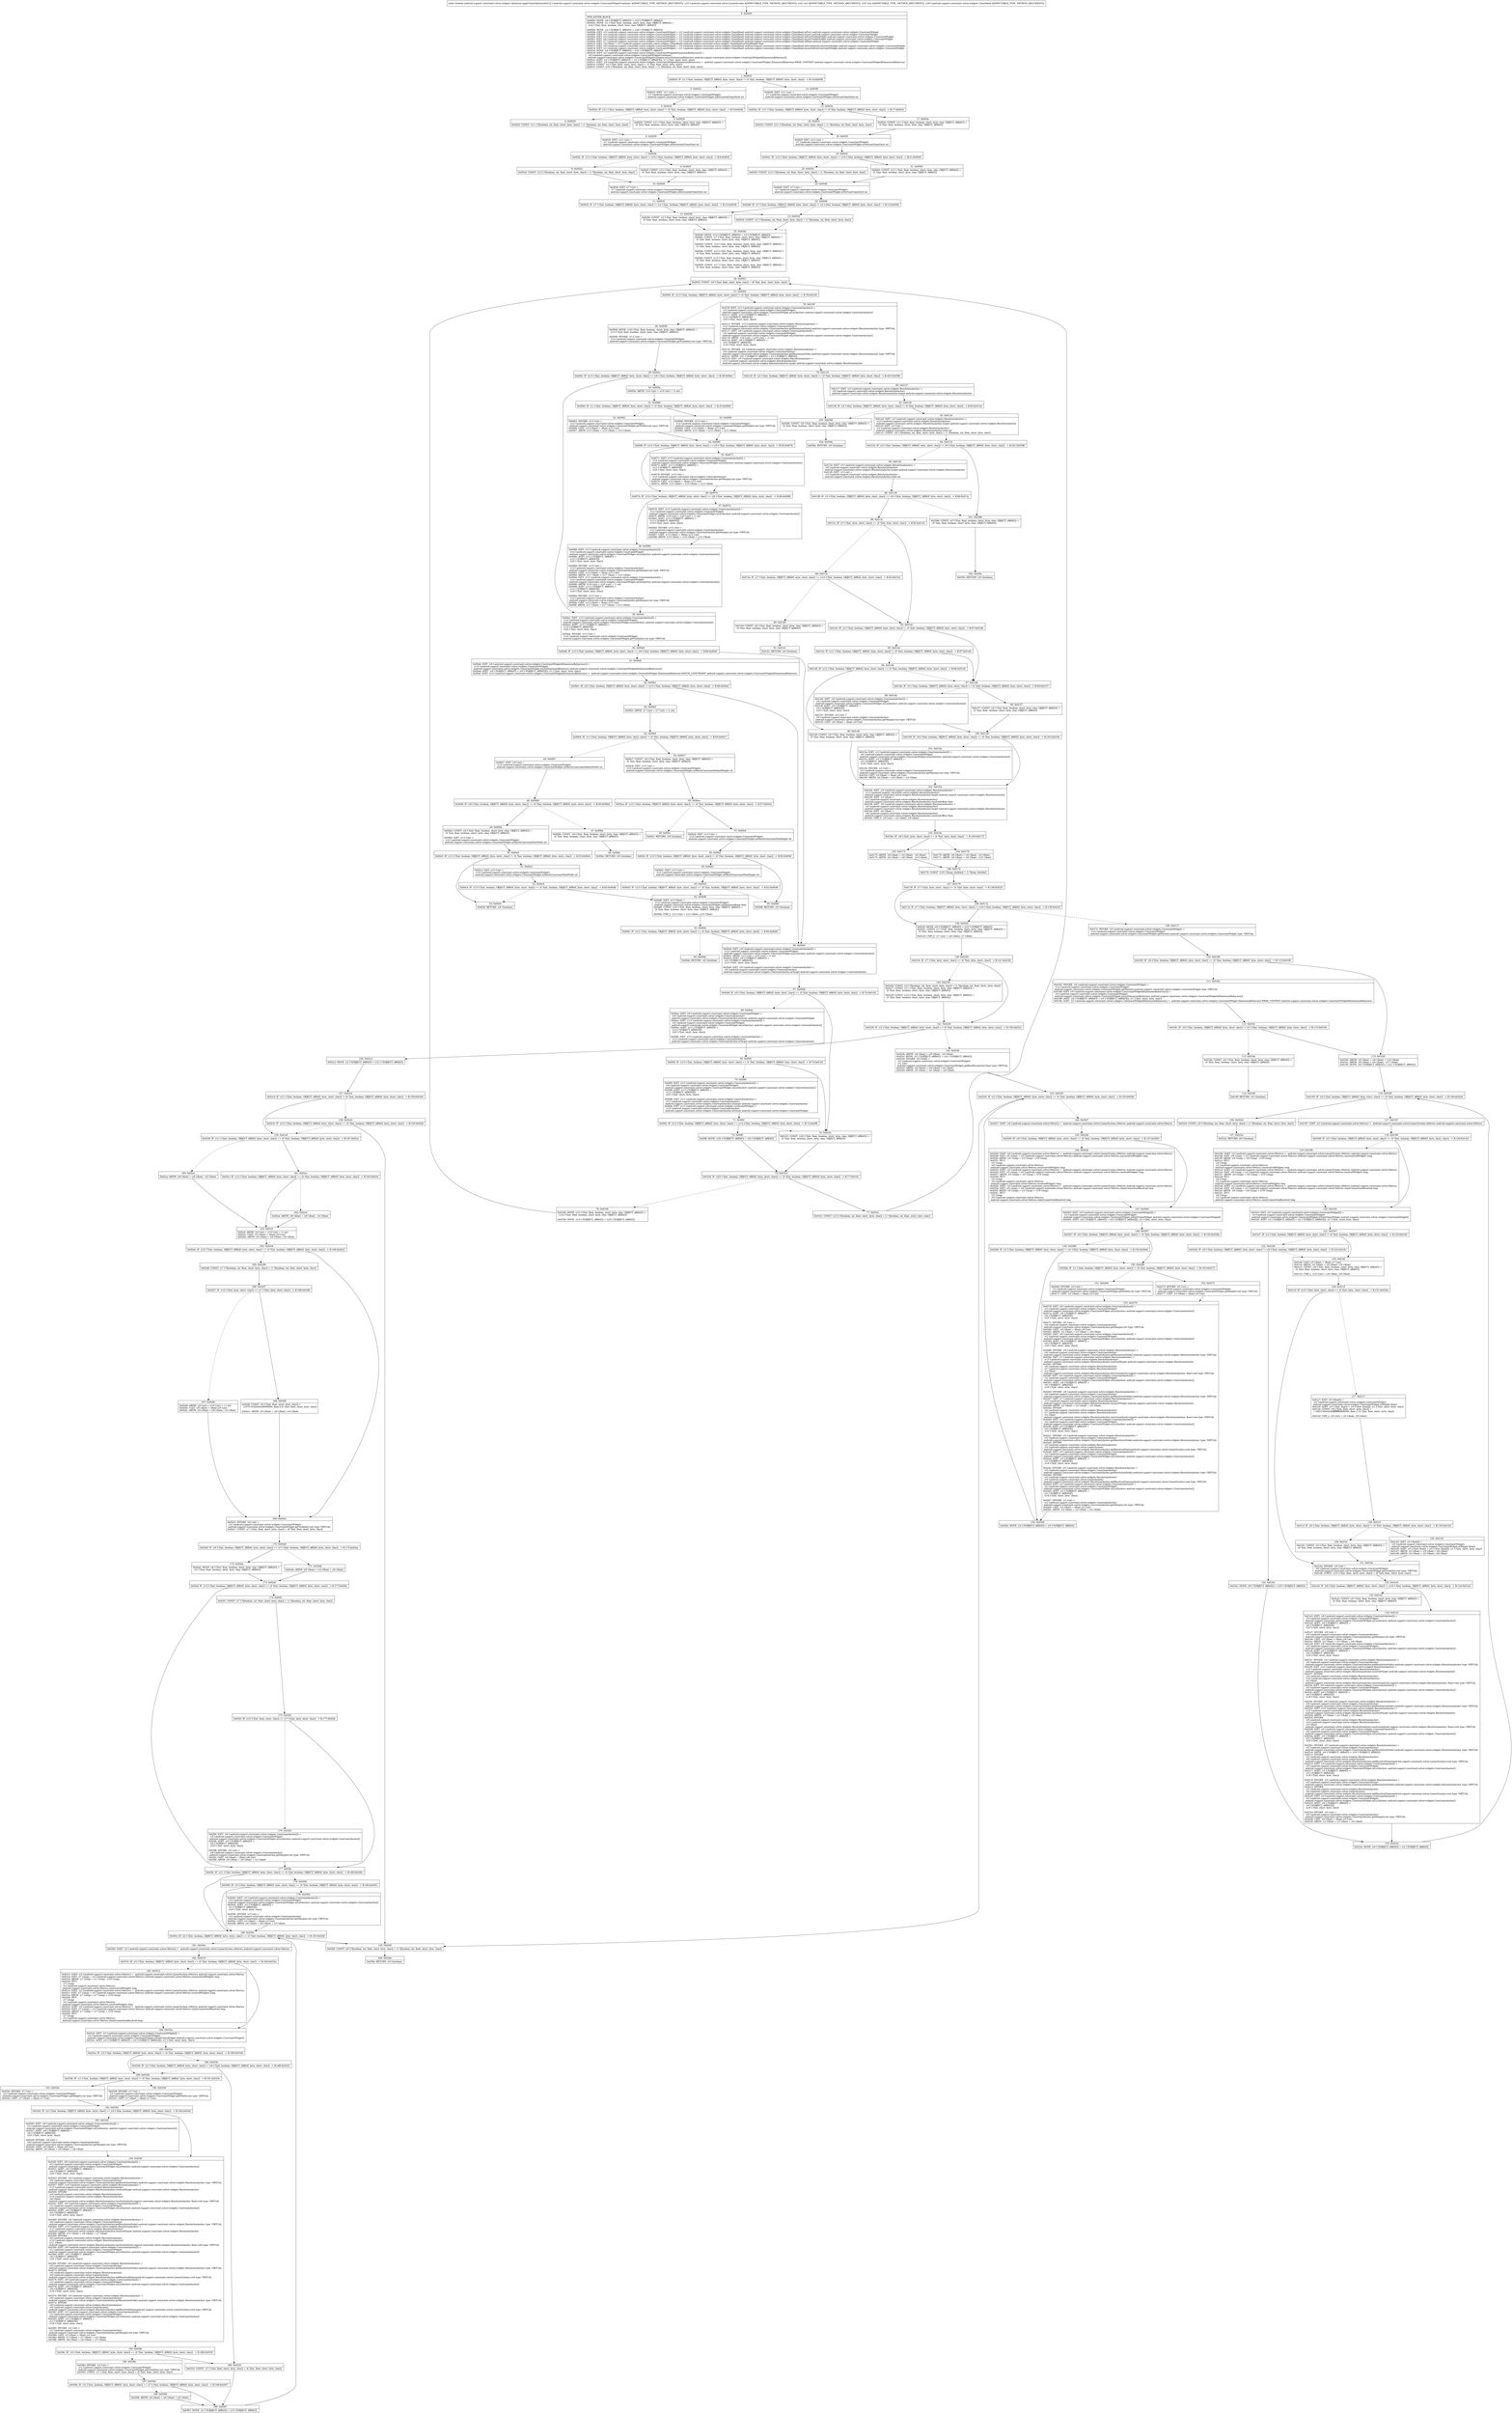 digraph "CFG forandroid.support.constraint.solver.widgets.Optimizer.applyChainOptimized(Landroid\/support\/constraint\/solver\/widgets\/ConstraintWidgetContainer;Landroid\/support\/constraint\/solver\/LinearSystem;IILandroid\/support\/constraint\/solver\/widgets\/ChainHead;)Z" {
Node_0 [shape=record,label="{0\:\ 0x0000|MTH_ENTER_BLOCK\l|0x0000: MOVE  (r0 I:?[OBJECT, ARRAY]) = (r23 I:?[OBJECT, ARRAY]) \l0x0002: MOVE  (r1 I:?[int, float, boolean, short, byte, char, OBJECT, ARRAY]) = \l  (r24 I:?[int, float, boolean, short, byte, char, OBJECT, ARRAY])\l \l0x0004: MOVE  (r2 I:?[OBJECT, ARRAY]) = (r26 I:?[OBJECT, ARRAY]) \l0x0006: IGET  (r3 I:android.support.constraint.solver.widgets.ConstraintWidget) = (r2 I:android.support.constraint.solver.widgets.ChainHead) android.support.constraint.solver.widgets.ChainHead.mFirst android.support.constraint.solver.widgets.ConstraintWidget \l0x0008: IGET  (r4 I:android.support.constraint.solver.widgets.ConstraintWidget) = (r2 I:android.support.constraint.solver.widgets.ChainHead) android.support.constraint.solver.widgets.ChainHead.mLast android.support.constraint.solver.widgets.ConstraintWidget \l0x000a: IGET  (r5 I:android.support.constraint.solver.widgets.ConstraintWidget) = (r2 I:android.support.constraint.solver.widgets.ChainHead) android.support.constraint.solver.widgets.ChainHead.mFirstVisibleWidget android.support.constraint.solver.widgets.ConstraintWidget \l0x000c: IGET  (r6 I:android.support.constraint.solver.widgets.ConstraintWidget) = (r2 I:android.support.constraint.solver.widgets.ChainHead) android.support.constraint.solver.widgets.ChainHead.mLastVisibleWidget android.support.constraint.solver.widgets.ConstraintWidget \l0x000e: IGET  (r7 I:android.support.constraint.solver.widgets.ConstraintWidget) = (r2 I:android.support.constraint.solver.widgets.ChainHead) android.support.constraint.solver.widgets.ChainHead.mHead android.support.constraint.solver.widgets.ConstraintWidget \l0x0010: IGET  (r8 I:float) = (r2 I:android.support.constraint.solver.widgets.ChainHead) android.support.constraint.solver.widgets.ChainHead.mTotalWeight float \l0x0012: IGET  (r9 I:android.support.constraint.solver.widgets.ConstraintWidget) = (r2 I:android.support.constraint.solver.widgets.ChainHead) android.support.constraint.solver.widgets.ChainHead.mFirstMatchConstraintWidget android.support.constraint.solver.widgets.ConstraintWidget \l0x0014: IGET  (r2 I:android.support.constraint.solver.widgets.ConstraintWidget) = (r2 I:android.support.constraint.solver.widgets.ChainHead) android.support.constraint.solver.widgets.ChainHead.mLastMatchConstraintWidget android.support.constraint.solver.widgets.ConstraintWidget \l0x0016: MOVE  (r9 I:?[OBJECT, ARRAY]) = (r22 I:?[OBJECT, ARRAY]) \l0x0018: IGET  (r2 I:android.support.constraint.solver.widgets.ConstraintWidget$DimensionBehaviour[]) = \l  (r9 I:android.support.constraint.solver.widgets.ConstraintWidgetContainer)\l android.support.constraint.solver.widgets.ConstraintWidgetContainer.mListDimensionBehaviors android.support.constraint.solver.widgets.ConstraintWidget$DimensionBehaviour[] \l0x001a: AGET  (r2 I:?[OBJECT, ARRAY]) = (r2 I:?[OBJECT, ARRAY][]), (r1 I:?[int, short, byte, char]) \l0x001c: SGET  (r9 I:android.support.constraint.solver.widgets.ConstraintWidget$DimensionBehaviour) =  android.support.constraint.solver.widgets.ConstraintWidget.DimensionBehaviour.WRAP_CONTENT android.support.constraint.solver.widgets.ConstraintWidget$DimensionBehaviour \l0x001e: CONST  (r2 I:?[int, float, short, byte, char]) = (2 ?[int, float, short, byte, char]) \l0x001f: CONST  (r10 I:?[boolean, int, float, short, byte, char]) = (1 ?[boolean, int, float, short, byte, char]) \l}"];
Node_1 [shape=record,label="{1\:\ 0x0020|0x0020: IF  (r1 I:?[int, boolean, OBJECT, ARRAY, byte, short, char]) != (0 ?[int, boolean, OBJECT, ARRAY, byte, short, char])  \-\> B:14:0x0038 \l}"];
Node_2 [shape=record,label="{2\:\ 0x0022|0x0022: IGET  (r11 I:int) = \l  (r7 I:android.support.constraint.solver.widgets.ConstraintWidget)\l android.support.constraint.solver.widgets.ConstraintWidget.mHorizontalChainStyle int \l}"];
Node_3 [shape=record,label="{3\:\ 0x0024|0x0024: IF  (r11 I:?[int, boolean, OBJECT, ARRAY, byte, short, char]) != (0 ?[int, boolean, OBJECT, ARRAY, byte, short, char])  \-\> B:5:0x0028 \l}"];
Node_4 [shape=record,label="{4\:\ 0x0026|0x0026: CONST  (r11 I:?[boolean, int, float, short, byte, char]) = (1 ?[boolean, int, float, short, byte, char]) \l}"];
Node_5 [shape=record,label="{5\:\ 0x0028|0x0028: CONST  (r11 I:?[int, float, boolean, short, byte, char, OBJECT, ARRAY]) = \l  (0 ?[int, float, boolean, short, byte, char, OBJECT, ARRAY])\l \l}"];
Node_6 [shape=record,label="{6\:\ 0x0029|0x0029: IGET  (r12 I:int) = \l  (r7 I:android.support.constraint.solver.widgets.ConstraintWidget)\l android.support.constraint.solver.widgets.ConstraintWidget.mHorizontalChainStyle int \l}"];
Node_7 [shape=record,label="{7\:\ 0x002b|0x002b: IF  (r12 I:?[int, boolean, OBJECT, ARRAY, byte, short, char]) != (r10 I:?[int, boolean, OBJECT, ARRAY, byte, short, char])  \-\> B:9:0x002f \l}"];
Node_8 [shape=record,label="{8\:\ 0x002d|0x002d: CONST  (r12 I:?[boolean, int, float, short, byte, char]) = (1 ?[boolean, int, float, short, byte, char]) \l}"];
Node_9 [shape=record,label="{9\:\ 0x002f|0x002f: CONST  (r12 I:?[int, float, boolean, short, byte, char, OBJECT, ARRAY]) = \l  (0 ?[int, float, boolean, short, byte, char, OBJECT, ARRAY])\l \l}"];
Node_10 [shape=record,label="{10\:\ 0x0030|0x0030: IGET  (r7 I:int) = \l  (r7 I:android.support.constraint.solver.widgets.ConstraintWidget)\l android.support.constraint.solver.widgets.ConstraintWidget.mHorizontalChainStyle int \l}"];
Node_11 [shape=record,label="{11\:\ 0x0032|0x0032: IF  (r7 I:?[int, boolean, OBJECT, ARRAY, byte, short, char]) != (r2 I:?[int, boolean, OBJECT, ARRAY, byte, short, char])  \-\> B:13:0x0036 \l}"];
Node_12 [shape=record,label="{12\:\ 0x0034|0x0034: CONST  (r2 I:?[boolean, int, float, short, byte, char]) = (1 ?[boolean, int, float, short, byte, char]) \l}"];
Node_13 [shape=record,label="{13\:\ 0x0036|0x0036: CONST  (r2 I:?[int, float, boolean, short, byte, char, OBJECT, ARRAY]) = \l  (0 ?[int, float, boolean, short, byte, char, OBJECT, ARRAY])\l \l}"];
Node_14 [shape=record,label="{14\:\ 0x0038|0x0038: IGET  (r11 I:int) = \l  (r7 I:android.support.constraint.solver.widgets.ConstraintWidget)\l android.support.constraint.solver.widgets.ConstraintWidget.mVerticalChainStyle int \l}"];
Node_15 [shape=record,label="{15\:\ 0x003a|0x003a: IF  (r11 I:?[int, boolean, OBJECT, ARRAY, byte, short, char]) != (0 ?[int, boolean, OBJECT, ARRAY, byte, short, char])  \-\> B:17:0x003e \l}"];
Node_16 [shape=record,label="{16\:\ 0x003c|0x003c: CONST  (r11 I:?[boolean, int, float, short, byte, char]) = (1 ?[boolean, int, float, short, byte, char]) \l}"];
Node_17 [shape=record,label="{17\:\ 0x003e|0x003e: CONST  (r11 I:?[int, float, boolean, short, byte, char, OBJECT, ARRAY]) = \l  (0 ?[int, float, boolean, short, byte, char, OBJECT, ARRAY])\l \l}"];
Node_18 [shape=record,label="{18\:\ 0x003f|0x003f: IGET  (r12 I:int) = \l  (r7 I:android.support.constraint.solver.widgets.ConstraintWidget)\l android.support.constraint.solver.widgets.ConstraintWidget.mVerticalChainStyle int \l}"];
Node_19 [shape=record,label="{19\:\ 0x0041|0x0041: IF  (r12 I:?[int, boolean, OBJECT, ARRAY, byte, short, char]) != (r10 I:?[int, boolean, OBJECT, ARRAY, byte, short, char])  \-\> B:21:0x0045 \l}"];
Node_20 [shape=record,label="{20\:\ 0x0043|0x0043: CONST  (r12 I:?[boolean, int, float, short, byte, char]) = (1 ?[boolean, int, float, short, byte, char]) \l}"];
Node_21 [shape=record,label="{21\:\ 0x0045|0x0045: CONST  (r12 I:?[int, float, boolean, short, byte, char, OBJECT, ARRAY]) = \l  (0 ?[int, float, boolean, short, byte, char, OBJECT, ARRAY])\l \l}"];
Node_22 [shape=record,label="{22\:\ 0x0046|0x0046: IGET  (r7 I:int) = \l  (r7 I:android.support.constraint.solver.widgets.ConstraintWidget)\l android.support.constraint.solver.widgets.ConstraintWidget.mVerticalChainStyle int \l}"];
Node_23 [shape=record,label="{23\:\ 0x0048|0x0048: IF  (r7 I:?[int, boolean, OBJECT, ARRAY, byte, short, char]) != (r2 I:?[int, boolean, OBJECT, ARRAY, byte, short, char])  \-\> B:13:0x0036 \l}"];
Node_25 [shape=record,label="{25\:\ 0x004b|0x004b: MOVE  (r14 I:?[OBJECT, ARRAY]) = (r3 I:?[OBJECT, ARRAY]) \l0x004c: CONST  (r7 I:?[int, float, boolean, short, byte, char, OBJECT, ARRAY]) = \l  (0 ?[int, float, boolean, short, byte, char, OBJECT, ARRAY])\l \l0x004d: CONST  (r10 I:?[int, float, boolean, short, byte, char, OBJECT, ARRAY]) = \l  (0 ?[int, float, boolean, short, byte, char, OBJECT, ARRAY])\l \l0x004e: CONST  (r13 I:?[int, float, boolean, short, byte, char, OBJECT, ARRAY]) = \l  (0 ?[int, float, boolean, short, byte, char, OBJECT, ARRAY])\l \l0x004f: CONST  (r15 I:?[int, float, boolean, short, byte, char, OBJECT, ARRAY]) = \l  (0 ?[int, float, boolean, short, byte, char, OBJECT, ARRAY])\l \l0x0050: CONST  (r17 I:?[int, float, boolean, short, byte, char, OBJECT, ARRAY]) = \l  (0 ?[int, float, boolean, short, byte, char, OBJECT, ARRAY])\l \l}"];
Node_26 [shape=record,label="{26\:\ 0x0052|0x0052: CONST  (r9 I:?[int, float, short, byte, char]) = (8 ?[int, float, short, byte, char]) \l}"];
Node_27 [shape=record,label="{27\:\ 0x0054|0x0054: IF  (r13 I:?[int, boolean, OBJECT, ARRAY, byte, short, char]) != (0 ?[int, boolean, OBJECT, ARRAY, byte, short, char])  \-\> B:78:0x010f \l}"];
Node_28 [shape=record,label="{28\:\ 0x0056|0x0056: MOVE  (r18 I:?[int, float, boolean, short, byte, char, OBJECT, ARRAY]) = \l  (r13 I:?[int, float, boolean, short, byte, char, OBJECT, ARRAY])\l \l0x0058: INVOKE  (r13 I:int) = \l  (r14 I:android.support.constraint.solver.widgets.ConstraintWidget)\l android.support.constraint.solver.widgets.ConstraintWidget.getVisibility():int type: VIRTUAL \l}"];
Node_29 [shape=record,label="{29\:\ 0x005c|0x005c: IF  (r13 I:?[int, boolean, OBJECT, ARRAY, byte, short, char]) == (r9 I:?[int, boolean, OBJECT, ARRAY, byte, short, char])  \-\> B:39:0x00a1 \l}"];
Node_30 [shape=record,label="{30\:\ 0x005e|0x005e: ARITH  (r10 I:int) = (r10 I:int) + (1 int) \l}"];
Node_31 [shape=record,label="{31\:\ 0x0060|0x0060: IF  (r1 I:?[int, boolean, OBJECT, ARRAY, byte, short, char]) != (0 ?[int, boolean, OBJECT, ARRAY, byte, short, char])  \-\> B:33:0x0069 \l}"];
Node_32 [shape=record,label="{32\:\ 0x0062|0x0062: INVOKE  (r13 I:int) = \l  (r14 I:android.support.constraint.solver.widgets.ConstraintWidget)\l android.support.constraint.solver.widgets.ConstraintWidget.getWidth():int type: VIRTUAL \l0x0066: CAST  (r13 I:float) = (float) (r13 I:int) \l0x0067: ARITH  (r15 I:float) = (r15 I:float) + (r13 I:float) \l}"];
Node_33 [shape=record,label="{33\:\ 0x0069|0x0069: INVOKE  (r13 I:int) = \l  (r14 I:android.support.constraint.solver.widgets.ConstraintWidget)\l android.support.constraint.solver.widgets.ConstraintWidget.getHeight():int type: VIRTUAL \l0x006d: CAST  (r13 I:float) = (float) (r13 I:int) \l0x006e: ARITH  (r15 I:float) = (r15 I:float) + (r13 I:float) \l}"];
Node_34 [shape=record,label="{34\:\ 0x006f|0x006f: IF  (r14 I:?[int, boolean, OBJECT, ARRAY, byte, short, char]) == (r5 I:?[int, boolean, OBJECT, ARRAY, byte, short, char])  \-\> B:36:0x007b \l}"];
Node_35 [shape=record,label="{35\:\ 0x0071|0x0071: IGET  (r13 I:android.support.constraint.solver.widgets.ConstraintAnchor[]) = \l  (r14 I:android.support.constraint.solver.widgets.ConstraintWidget)\l android.support.constraint.solver.widgets.ConstraintWidget.mListAnchors android.support.constraint.solver.widgets.ConstraintAnchor[] \l0x0073: AGET  (r13 I:?[OBJECT, ARRAY]) = \l  (r13 I:?[OBJECT, ARRAY][])\l  (r25 I:?[int, short, byte, char])\l \l0x0075: INVOKE  (r13 I:int) = \l  (r13 I:android.support.constraint.solver.widgets.ConstraintAnchor)\l android.support.constraint.solver.widgets.ConstraintAnchor.getMargin():int type: VIRTUAL \l0x0079: CAST  (r13 I:float) = (float) (r13 I:int) \l0x007a: ARITH  (r15 I:float) = (r15 I:float) + (r13 I:float) \l}"];
Node_36 [shape=record,label="{36\:\ 0x007b|0x007b: IF  (r14 I:?[int, boolean, OBJECT, ARRAY, byte, short, char]) == (r6 I:?[int, boolean, OBJECT, ARRAY, byte, short, char])  \-\> B:38:0x0089 \l}"];
Node_37 [shape=record,label="{37\:\ 0x007d|0x007d: IGET  (r13 I:android.support.constraint.solver.widgets.ConstraintAnchor[]) = \l  (r14 I:android.support.constraint.solver.widgets.ConstraintWidget)\l android.support.constraint.solver.widgets.ConstraintWidget.mListAnchors android.support.constraint.solver.widgets.ConstraintAnchor[] \l0x007f: ARITH  (r19 I:int) = (r25 I:int) + (1 int) \l0x0081: AGET  (r13 I:?[OBJECT, ARRAY]) = \l  (r13 I:?[OBJECT, ARRAY][])\l  (r19 I:?[int, short, byte, char])\l \l0x0083: INVOKE  (r13 I:int) = \l  (r13 I:android.support.constraint.solver.widgets.ConstraintAnchor)\l android.support.constraint.solver.widgets.ConstraintAnchor.getMargin():int type: VIRTUAL \l0x0087: CAST  (r13 I:float) = (float) (r13 I:int) \l0x0088: ARITH  (r15 I:float) = (r15 I:float) + (r13 I:float) \l}"];
Node_38 [shape=record,label="{38\:\ 0x0089|0x0089: IGET  (r13 I:android.support.constraint.solver.widgets.ConstraintAnchor[]) = \l  (r14 I:android.support.constraint.solver.widgets.ConstraintWidget)\l android.support.constraint.solver.widgets.ConstraintWidget.mListAnchors android.support.constraint.solver.widgets.ConstraintAnchor[] \l0x008b: AGET  (r13 I:?[OBJECT, ARRAY]) = \l  (r13 I:?[OBJECT, ARRAY][])\l  (r25 I:?[int, short, byte, char])\l \l0x008d: INVOKE  (r13 I:int) = \l  (r13 I:android.support.constraint.solver.widgets.ConstraintAnchor)\l android.support.constraint.solver.widgets.ConstraintAnchor.getMargin():int type: VIRTUAL \l0x0091: CAST  (r13 I:float) = (float) (r13 I:int) \l0x0092: ARITH  (r17 I:float) = (r17 I:float) + (r13 I:float) \l0x0094: IGET  (r13 I:android.support.constraint.solver.widgets.ConstraintAnchor[]) = \l  (r14 I:android.support.constraint.solver.widgets.ConstraintWidget)\l android.support.constraint.solver.widgets.ConstraintWidget.mListAnchors android.support.constraint.solver.widgets.ConstraintAnchor[] \l0x0096: ARITH  (r19 I:int) = (r25 I:int) + (1 int) \l0x0098: AGET  (r13 I:?[OBJECT, ARRAY]) = \l  (r13 I:?[OBJECT, ARRAY][])\l  (r19 I:?[int, short, byte, char])\l \l0x009a: INVOKE  (r13 I:int) = \l  (r13 I:android.support.constraint.solver.widgets.ConstraintAnchor)\l android.support.constraint.solver.widgets.ConstraintAnchor.getMargin():int type: VIRTUAL \l0x009e: CAST  (r13 I:float) = (float) (r13 I:int) \l0x009f: ARITH  (r17 I:float) = (r17 I:float) + (r13 I:float) \l}"];
Node_39 [shape=record,label="{39\:\ 0x00a1|0x00a1: IGET  (r13 I:android.support.constraint.solver.widgets.ConstraintAnchor[]) = \l  (r14 I:android.support.constraint.solver.widgets.ConstraintWidget)\l android.support.constraint.solver.widgets.ConstraintWidget.mListAnchors android.support.constraint.solver.widgets.ConstraintAnchor[] \l0x00a3: AGET  (r13 I:?[OBJECT, ARRAY]) = \l  (r13 I:?[OBJECT, ARRAY][])\l  (r25 I:?[int, short, byte, char])\l \l0x00a5: INVOKE  (r13 I:int) = \l  (r14 I:android.support.constraint.solver.widgets.ConstraintWidget)\l android.support.constraint.solver.widgets.ConstraintWidget.getVisibility():int type: VIRTUAL \l}"];
Node_40 [shape=record,label="{40\:\ 0x00a9|0x00a9: IF  (r13 I:?[int, boolean, OBJECT, ARRAY, byte, short, char]) == (r9 I:?[int, boolean, OBJECT, ARRAY, byte, short, char])  \-\> B:66:0x00e0 \l}"];
Node_41 [shape=record,label="{41\:\ 0x00ab|0x00ab: IGET  (r9 I:android.support.constraint.solver.widgets.ConstraintWidget$DimensionBehaviour[]) = \l  (r14 I:android.support.constraint.solver.widgets.ConstraintWidget)\l android.support.constraint.solver.widgets.ConstraintWidget.mListDimensionBehaviors android.support.constraint.solver.widgets.ConstraintWidget$DimensionBehaviour[] \l0x00ad: AGET  (r9 I:?[OBJECT, ARRAY]) = (r9 I:?[OBJECT, ARRAY][]), (r1 I:?[int, short, byte, char]) \l0x00af: SGET  (r13 I:android.support.constraint.solver.widgets.ConstraintWidget$DimensionBehaviour) =  android.support.constraint.solver.widgets.ConstraintWidget.DimensionBehaviour.MATCH_CONSTRAINT android.support.constraint.solver.widgets.ConstraintWidget$DimensionBehaviour \l}"];
Node_42 [shape=record,label="{42\:\ 0x00b1|0x00b1: IF  (r9 I:?[int, boolean, OBJECT, ARRAY, byte, short, char]) != (r13 I:?[int, boolean, OBJECT, ARRAY, byte, short, char])  \-\> B:66:0x00e0 \l}"];
Node_43 [shape=record,label="{43\:\ 0x00b3|0x00b3: ARITH  (r7 I:int) = (r7 I:int) + (1 int) \l}"];
Node_44 [shape=record,label="{44\:\ 0x00b5|0x00b5: IF  (r1 I:?[int, boolean, OBJECT, ARRAY, byte, short, char]) != (0 ?[int, boolean, OBJECT, ARRAY, byte, short, char])  \-\> B:54:0x00c7 \l}"];
Node_45 [shape=record,label="{45\:\ 0x00b7|0x00b7: IGET  (r9 I:int) = \l  (r14 I:android.support.constraint.solver.widgets.ConstraintWidget)\l android.support.constraint.solver.widgets.ConstraintWidget.mMatchConstraintDefaultWidth int \l}"];
Node_46 [shape=record,label="{46\:\ 0x00b9|0x00b9: IF  (r9 I:?[int, boolean, OBJECT, ARRAY, byte, short, char]) == (0 ?[int, boolean, OBJECT, ARRAY, byte, short, char])  \-\> B:49:0x00bd \l}"];
Node_47 [shape=record,label="{47\:\ 0x00bb|0x00bb: CONST  (r9 I:?[int, float, boolean, short, byte, char, OBJECT, ARRAY]) = \l  (0 ?[int, float, boolean, short, byte, char, OBJECT, ARRAY])\l \l}"];
Node_48 [shape=record,label="{48\:\ 0x00bc|0x00bc: RETURN  (r9 I:boolean) \l}"];
Node_49 [shape=record,label="{49\:\ 0x00bd|0x00bd: CONST  (r9 I:?[int, float, boolean, short, byte, char, OBJECT, ARRAY]) = \l  (0 ?[int, float, boolean, short, byte, char, OBJECT, ARRAY])\l \l0x00be: IGET  (r13 I:int) = \l  (r14 I:android.support.constraint.solver.widgets.ConstraintWidget)\l android.support.constraint.solver.widgets.ConstraintWidget.mMatchConstraintMinWidth int \l}"];
Node_50 [shape=record,label="{50\:\ 0x00c0|0x00c0: IF  (r13 I:?[int, boolean, OBJECT, ARRAY, byte, short, char]) != (0 ?[int, boolean, OBJECT, ARRAY, byte, short, char])  \-\> B:53:0x00c6 \l}"];
Node_51 [shape=record,label="{51\:\ 0x00c2|0x00c2: IGET  (r13 I:int) = \l  (r14 I:android.support.constraint.solver.widgets.ConstraintWidget)\l android.support.constraint.solver.widgets.ConstraintWidget.mMatchConstraintMaxWidth int \l}"];
Node_52 [shape=record,label="{52\:\ 0x00c4|0x00c4: IF  (r13 I:?[int, boolean, OBJECT, ARRAY, byte, short, char]) == (0 ?[int, boolean, OBJECT, ARRAY, byte, short, char])  \-\> B:62:0x00d6 \l}"];
Node_53 [shape=record,label="{53\:\ 0x00c6|0x00c6: RETURN  (r9 I:boolean) \l}"];
Node_54 [shape=record,label="{54\:\ 0x00c7|0x00c7: CONST  (r9 I:?[int, float, boolean, short, byte, char, OBJECT, ARRAY]) = \l  (0 ?[int, float, boolean, short, byte, char, OBJECT, ARRAY])\l \l0x00c8: IGET  (r13 I:int) = \l  (r14 I:android.support.constraint.solver.widgets.ConstraintWidget)\l android.support.constraint.solver.widgets.ConstraintWidget.mMatchConstraintDefaultHeight int \l}"];
Node_55 [shape=record,label="{55\:\ 0x00ca|0x00ca: IF  (r13 I:?[int, boolean, OBJECT, ARRAY, byte, short, char]) == (0 ?[int, boolean, OBJECT, ARRAY, byte, short, char])  \-\> B:57:0x00cd \l}"];
Node_56 [shape=record,label="{56\:\ 0x00cc|0x00cc: RETURN  (r9 I:boolean) \l}"];
Node_57 [shape=record,label="{57\:\ 0x00cd|0x00cd: IGET  (r13 I:int) = \l  (r14 I:android.support.constraint.solver.widgets.ConstraintWidget)\l android.support.constraint.solver.widgets.ConstraintWidget.mMatchConstraintMinHeight int \l}"];
Node_58 [shape=record,label="{58\:\ 0x00cf|0x00cf: IF  (r13 I:?[int, boolean, OBJECT, ARRAY, byte, short, char]) != (0 ?[int, boolean, OBJECT, ARRAY, byte, short, char])  \-\> B:65:0x00df \l}"];
Node_59 [shape=record,label="{59\:\ 0x00d1|0x00d1: IGET  (r13 I:int) = \l  (r14 I:android.support.constraint.solver.widgets.ConstraintWidget)\l android.support.constraint.solver.widgets.ConstraintWidget.mMatchConstraintMaxHeight int \l}"];
Node_60 [shape=record,label="{60\:\ 0x00d3|0x00d3: IF  (r13 I:?[int, boolean, OBJECT, ARRAY, byte, short, char]) == (0 ?[int, boolean, OBJECT, ARRAY, byte, short, char])  \-\> B:62:0x00d6 \l}"];
Node_62 [shape=record,label="{62\:\ 0x00d6|0x00d6: IGET  (r13 I:float) = \l  (r14 I:android.support.constraint.solver.widgets.ConstraintWidget)\l android.support.constraint.solver.widgets.ConstraintWidget.mDimensionRatio float \l0x00d8: CONST  (r16 I:?[int, float, boolean, short, byte, char, OBJECT, ARRAY]) = \l  (0 ?[int, float, boolean, short, byte, char, OBJECT, ARRAY])\l \l0x00da: CMP_L  (r13 I:int) = (r13 I:float), (r16 I:float) \l}"];
Node_63 [shape=record,label="{63\:\ 0x00dc|0x00dc: IF  (r13 I:?[int, boolean, OBJECT, ARRAY, byte, short, char]) == (0 ?[int, boolean, OBJECT, ARRAY, byte, short, char])  \-\> B:66:0x00e0 \l}"];
Node_64 [shape=record,label="{64\:\ 0x00de|0x00de: RETURN  (r9 I:boolean) \l}"];
Node_65 [shape=record,label="{65\:\ 0x00df|0x00df: RETURN  (r9 I:boolean) \l}"];
Node_66 [shape=record,label="{66\:\ 0x00e0|0x00e0: IGET  (r9 I:android.support.constraint.solver.widgets.ConstraintAnchor[]) = \l  (r14 I:android.support.constraint.solver.widgets.ConstraintWidget)\l android.support.constraint.solver.widgets.ConstraintWidget.mListAnchors android.support.constraint.solver.widgets.ConstraintAnchor[] \l0x00e2: ARITH  (r13 I:int) = (r25 I:int) + (1 int) \l0x00e4: AGET  (r9 I:?[OBJECT, ARRAY]) = \l  (r9 I:?[OBJECT, ARRAY][])\l  (r13 I:?[int, short, byte, char])\l \l0x00e6: IGET  (r9 I:android.support.constraint.solver.widgets.ConstraintAnchor) = \l  (r9 I:android.support.constraint.solver.widgets.ConstraintAnchor)\l android.support.constraint.solver.widgets.ConstraintAnchor.mTarget android.support.constraint.solver.widgets.ConstraintAnchor \l}"];
Node_67 [shape=record,label="{67\:\ 0x00e8|0x00e8: IF  (r9 I:?[int, boolean, OBJECT, ARRAY, byte, short, char]) == (0 ?[int, boolean, OBJECT, ARRAY, byte, short, char])  \-\> B:74:0x0102 \l}"];
Node_68 [shape=record,label="{68\:\ 0x00ea|0x00ea: IGET  (r9 I:android.support.constraint.solver.widgets.ConstraintWidget) = \l  (r9 I:android.support.constraint.solver.widgets.ConstraintAnchor)\l android.support.constraint.solver.widgets.ConstraintAnchor.mOwner android.support.constraint.solver.widgets.ConstraintWidget \l0x00ec: IGET  (r13 I:android.support.constraint.solver.widgets.ConstraintAnchor[]) = \l  (r9 I:android.support.constraint.solver.widgets.ConstraintWidget)\l android.support.constraint.solver.widgets.ConstraintWidget.mListAnchors android.support.constraint.solver.widgets.ConstraintAnchor[] \l0x00ee: AGET  (r13 I:?[OBJECT, ARRAY]) = \l  (r13 I:?[OBJECT, ARRAY][])\l  (r25 I:?[int, short, byte, char])\l \l0x00f0: IGET  (r13 I:android.support.constraint.solver.widgets.ConstraintAnchor) = \l  (r13 I:android.support.constraint.solver.widgets.ConstraintAnchor)\l android.support.constraint.solver.widgets.ConstraintAnchor.mTarget android.support.constraint.solver.widgets.ConstraintAnchor \l}"];
Node_69 [shape=record,label="{69\:\ 0x00f2|0x00f2: IF  (r13 I:?[int, boolean, OBJECT, ARRAY, byte, short, char]) == (0 ?[int, boolean, OBJECT, ARRAY, byte, short, char])  \-\> B:74:0x0102 \l}"];
Node_70 [shape=record,label="{70\:\ 0x00f4|0x00f4: IGET  (r13 I:android.support.constraint.solver.widgets.ConstraintAnchor[]) = \l  (r9 I:android.support.constraint.solver.widgets.ConstraintWidget)\l android.support.constraint.solver.widgets.ConstraintWidget.mListAnchors android.support.constraint.solver.widgets.ConstraintAnchor[] \l0x00f6: AGET  (r13 I:?[OBJECT, ARRAY]) = \l  (r13 I:?[OBJECT, ARRAY][])\l  (r25 I:?[int, short, byte, char])\l \l0x00f8: IGET  (r13 I:android.support.constraint.solver.widgets.ConstraintAnchor) = \l  (r13 I:android.support.constraint.solver.widgets.ConstraintAnchor)\l android.support.constraint.solver.widgets.ConstraintAnchor.mTarget android.support.constraint.solver.widgets.ConstraintAnchor \l0x00fa: IGET  (r13 I:android.support.constraint.solver.widgets.ConstraintWidget) = \l  (r13 I:android.support.constraint.solver.widgets.ConstraintAnchor)\l android.support.constraint.solver.widgets.ConstraintAnchor.mOwner android.support.constraint.solver.widgets.ConstraintWidget \l}"];
Node_71 [shape=record,label="{71\:\ 0x00fc|0x00fc: IF  (r13 I:?[int, boolean, OBJECT, ARRAY, byte, short, char]) == (r14 I:?[int, boolean, OBJECT, ARRAY, byte, short, char])  \-\> B:73:0x00ff \l}"];
Node_73 [shape=record,label="{73\:\ 0x00ff|0x00ff: MOVE  (r20 I:?[OBJECT, ARRAY]) = (r9 I:?[OBJECT, ARRAY]) \l}"];
Node_74 [shape=record,label="{74\:\ 0x0102|0x0102: CONST  (r20 I:?[int, float, boolean, short, byte, char, OBJECT, ARRAY]) = \l  (0 ?[int, float, boolean, short, byte, char, OBJECT, ARRAY])\l \l}"];
Node_75 [shape=record,label="{75\:\ 0x0104|0x0104: IF  (r20 I:?[int, boolean, OBJECT, ARRAY, byte, short, char]) == (0 ?[int, boolean, OBJECT, ARRAY, byte, short, char])  \-\> B:77:0x010c \l}"];
Node_76 [shape=record,label="{76\:\ 0x0106|0x0106: MOVE  (r13 I:?[int, float, boolean, short, byte, char, OBJECT, ARRAY]) = \l  (r18 I:?[int, float, boolean, short, byte, char, OBJECT, ARRAY])\l \l0x0108: MOVE  (r14 I:?[OBJECT, ARRAY]) = (r20 I:?[OBJECT, ARRAY]) \l}"];
Node_77 [shape=record,label="{77\:\ 0x010c|0x010c: CONST  (r13 I:?[boolean, int, float, short, byte, char]) = (1 ?[boolean, int, float, short, byte, char]) \l}"];
Node_78 [shape=record,label="{78\:\ 0x010f|0x010f: IGET  (r13 I:android.support.constraint.solver.widgets.ConstraintAnchor[]) = \l  (r3 I:android.support.constraint.solver.widgets.ConstraintWidget)\l android.support.constraint.solver.widgets.ConstraintWidget.mListAnchors android.support.constraint.solver.widgets.ConstraintAnchor[] \l0x0111: AGET  (r13 I:?[OBJECT, ARRAY]) = \l  (r13 I:?[OBJECT, ARRAY][])\l  (r25 I:?[int, short, byte, char])\l \l0x0113: INVOKE  (r13 I:android.support.constraint.solver.widgets.ResolutionAnchor) = \l  (r13 I:android.support.constraint.solver.widgets.ConstraintAnchor)\l android.support.constraint.solver.widgets.ConstraintAnchor.getResolutionNode():android.support.constraint.solver.widgets.ResolutionAnchor type: VIRTUAL \l0x0117: IGET  (r9 I:android.support.constraint.solver.widgets.ConstraintAnchor[]) = \l  (r4 I:android.support.constraint.solver.widgets.ConstraintWidget)\l android.support.constraint.solver.widgets.ConstraintWidget.mListAnchors android.support.constraint.solver.widgets.ConstraintAnchor[] \l0x0119: ARITH  (r18 I:int) = (r25 I:int) + (1 int) \l0x011b: AGET  (r9 I:?[OBJECT, ARRAY]) = \l  (r9 I:?[OBJECT, ARRAY][])\l  (r18 I:?[int, short, byte, char])\l \l0x011d: INVOKE  (r9 I:android.support.constraint.solver.widgets.ResolutionAnchor) = \l  (r9 I:android.support.constraint.solver.widgets.ConstraintAnchor)\l android.support.constraint.solver.widgets.ConstraintAnchor.getResolutionNode():android.support.constraint.solver.widgets.ResolutionAnchor type: VIRTUAL \l0x0121: MOVE  (r21 I:?[OBJECT, ARRAY]) = (r3 I:?[OBJECT, ARRAY]) \l0x0123: IGET  (r3 I:android.support.constraint.solver.widgets.ResolutionAnchor) = \l  (r13 I:android.support.constraint.solver.widgets.ResolutionAnchor)\l android.support.constraint.solver.widgets.ResolutionAnchor.target android.support.constraint.solver.widgets.ResolutionAnchor \l}"];
Node_79 [shape=record,label="{79\:\ 0x0125|0x0125: IF  (r3 I:?[int, boolean, OBJECT, ARRAY, byte, short, char]) == (0 ?[int, boolean, OBJECT, ARRAY, byte, short, char])  \-\> B:203:0x039d \l}"];
Node_80 [shape=record,label="{80\:\ 0x0127|0x0127: IGET  (r3 I:android.support.constraint.solver.widgets.ResolutionAnchor) = \l  (r9 I:android.support.constraint.solver.widgets.ResolutionAnchor)\l android.support.constraint.solver.widgets.ResolutionAnchor.target android.support.constraint.solver.widgets.ResolutionAnchor \l}"];
Node_81 [shape=record,label="{81\:\ 0x0129|0x0129: IF  (r3 I:?[int, boolean, OBJECT, ARRAY, byte, short, char]) != (0 ?[int, boolean, OBJECT, ARRAY, byte, short, char])  \-\> B:83:0x012d \l}"];
Node_83 [shape=record,label="{83\:\ 0x012d|0x012d: IGET  (r3 I:android.support.constraint.solver.widgets.ResolutionAnchor) = \l  (r13 I:android.support.constraint.solver.widgets.ResolutionAnchor)\l android.support.constraint.solver.widgets.ResolutionAnchor.target android.support.constraint.solver.widgets.ResolutionAnchor \l0x012f: IGET  (r3 I:int) = \l  (r3 I:android.support.constraint.solver.widgets.ResolutionAnchor)\l android.support.constraint.solver.widgets.ResolutionAnchor.state int \l0x0131: CONST  (r0 I:?[boolean, int, float, short, byte, char]) = (1 ?[boolean, int, float, short, byte, char]) \l}"];
Node_84 [shape=record,label="{84\:\ 0x0132|0x0132: IF  (r3 I:?[int, boolean, OBJECT, ARRAY, byte, short, char]) != (r0 I:?[int, boolean, OBJECT, ARRAY, byte, short, char])  \-\> B:201:0x039b \l}"];
Node_85 [shape=record,label="{85\:\ 0x0134|0x0134: IGET  (r3 I:android.support.constraint.solver.widgets.ResolutionAnchor) = \l  (r9 I:android.support.constraint.solver.widgets.ResolutionAnchor)\l android.support.constraint.solver.widgets.ResolutionAnchor.target android.support.constraint.solver.widgets.ResolutionAnchor \l0x0136: IGET  (r3 I:int) = \l  (r3 I:android.support.constraint.solver.widgets.ResolutionAnchor)\l android.support.constraint.solver.widgets.ResolutionAnchor.state int \l}"];
Node_86 [shape=record,label="{86\:\ 0x0138|0x0138: IF  (r3 I:?[int, boolean, OBJECT, ARRAY, byte, short, char]) == (r0 I:?[int, boolean, OBJECT, ARRAY, byte, short, char])  \-\> B:88:0x013c \l}"];
Node_88 [shape=record,label="{88\:\ 0x013c|0x013c: IF  (r7 I:?[int, byte, short, char]) \<= (0 ?[int, byte, short, char])  \-\> B:92:0x0142 \l}"];
Node_89 [shape=record,label="{89\:\ 0x013e|0x013e: IF  (r7 I:?[int, boolean, OBJECT, ARRAY, byte, short, char]) == (r10 I:?[int, boolean, OBJECT, ARRAY, byte, short, char])  \-\> B:92:0x0142 \l}"];
Node_90 [shape=record,label="{90\:\ 0x0140|0x0140: CONST  (r0 I:?[int, float, boolean, short, byte, char, OBJECT, ARRAY]) = \l  (0 ?[int, float, boolean, short, byte, char, OBJECT, ARRAY])\l \l}"];
Node_91 [shape=record,label="{91\:\ 0x0141|0x0141: RETURN  (r0 I:boolean) \l}"];
Node_92 [shape=record,label="{92\:\ 0x0142|0x0142: IF  (r2 I:?[int, boolean, OBJECT, ARRAY, byte, short, char]) != (0 ?[int, boolean, OBJECT, ARRAY, byte, short, char])  \-\> B:97:0x014b \l}"];
Node_93 [shape=record,label="{93\:\ 0x0144|0x0144: IF  (r11 I:?[int, boolean, OBJECT, ARRAY, byte, short, char]) != (0 ?[int, boolean, OBJECT, ARRAY, byte, short, char])  \-\> B:97:0x014b \l}"];
Node_94 [shape=record,label="{94\:\ 0x0146|0x0146: IF  (r12 I:?[int, boolean, OBJECT, ARRAY, byte, short, char]) == (0 ?[int, boolean, OBJECT, ARRAY, byte, short, char])  \-\> B:96:0x0149 \l}"];
Node_96 [shape=record,label="{96\:\ 0x0149|0x0149: CONST  (r0 I:?[int, float, boolean, short, byte, char, OBJECT, ARRAY]) = \l  (0 ?[int, float, boolean, short, byte, char, OBJECT, ARRAY])\l \l}"];
Node_97 [shape=record,label="{97\:\ 0x014b|0x014b: IF  (r5 I:?[int, boolean, OBJECT, ARRAY, byte, short, char]) == (0 ?[int, boolean, OBJECT, ARRAY, byte, short, char])  \-\> B:99:0x0157 \l}"];
Node_98 [shape=record,label="{98\:\ 0x014d|0x014d: IGET  (r0 I:android.support.constraint.solver.widgets.ConstraintAnchor[]) = \l  (r5 I:android.support.constraint.solver.widgets.ConstraintWidget)\l android.support.constraint.solver.widgets.ConstraintWidget.mListAnchors android.support.constraint.solver.widgets.ConstraintAnchor[] \l0x014f: AGET  (r0 I:?[OBJECT, ARRAY]) = \l  (r0 I:?[OBJECT, ARRAY][])\l  (r25 I:?[int, short, byte, char])\l \l0x0151: INVOKE  (r0 I:int) = \l  (r0 I:android.support.constraint.solver.widgets.ConstraintAnchor)\l android.support.constraint.solver.widgets.ConstraintAnchor.getMargin():int type: VIRTUAL \l0x0155: CAST  (r0 I:float) = (float) (r0 I:int) \l}"];
Node_99 [shape=record,label="{99\:\ 0x0157|0x0157: CONST  (r0 I:?[int, float, boolean, short, byte, char, OBJECT, ARRAY]) = \l  (0 ?[int, float, boolean, short, byte, char, OBJECT, ARRAY])\l \l}"];
Node_100 [shape=record,label="{100\:\ 0x0158|0x0158: IF  (r6 I:?[int, boolean, OBJECT, ARRAY, byte, short, char]) == (0 ?[int, boolean, OBJECT, ARRAY, byte, short, char])  \-\> B:102:0x0164 \l}"];
Node_101 [shape=record,label="{101\:\ 0x015a|0x015a: IGET  (r3 I:android.support.constraint.solver.widgets.ConstraintAnchor[]) = \l  (r6 I:android.support.constraint.solver.widgets.ConstraintWidget)\l android.support.constraint.solver.widgets.ConstraintWidget.mListAnchors android.support.constraint.solver.widgets.ConstraintAnchor[] \l0x015c: AGET  (r3 I:?[OBJECT, ARRAY]) = \l  (r3 I:?[OBJECT, ARRAY][])\l  (r18 I:?[int, short, byte, char])\l \l0x015e: INVOKE  (r3 I:int) = \l  (r3 I:android.support.constraint.solver.widgets.ConstraintAnchor)\l android.support.constraint.solver.widgets.ConstraintAnchor.getMargin():int type: VIRTUAL \l0x0162: CAST  (r3 I:float) = (float) (r3 I:int) \l0x0163: ARITH  (r0 I:float) = (r0 I:float) + (r3 I:float) \l}"];
Node_102 [shape=record,label="{102\:\ 0x0164|0x0164: IGET  (r3 I:android.support.constraint.solver.widgets.ResolutionAnchor) = \l  (r13 I:android.support.constraint.solver.widgets.ResolutionAnchor)\l android.support.constraint.solver.widgets.ResolutionAnchor.target android.support.constraint.solver.widgets.ResolutionAnchor \l0x0166: IGET  (r3 I:float) = \l  (r3 I:android.support.constraint.solver.widgets.ResolutionAnchor)\l android.support.constraint.solver.widgets.ResolutionAnchor.resolvedOffset float \l0x0168: IGET  (r6 I:android.support.constraint.solver.widgets.ResolutionAnchor) = \l  (r9 I:android.support.constraint.solver.widgets.ResolutionAnchor)\l android.support.constraint.solver.widgets.ResolutionAnchor.target android.support.constraint.solver.widgets.ResolutionAnchor \l0x016a: IGET  (r6 I:float) = \l  (r6 I:android.support.constraint.solver.widgets.ResolutionAnchor)\l android.support.constraint.solver.widgets.ResolutionAnchor.resolvedOffset float \l0x016c: CMP_G  (r9 I:int) = (r3 I:float), (r6 I:float) \l}"];
Node_103 [shape=record,label="{103\:\ 0x016e|0x016e: IF  (r9 I:?[int, byte, short, char]) \>= (0 ?[int, byte, short, char])  \-\> B:105:0x0173 \l}"];
Node_104 [shape=record,label="{104\:\ 0x0170|0x0170: ARITH  (r6 I:float) = (r6 I:float) \- (r3 I:float) \l0x0171: ARITH  (r6 I:float) = (r6 I:float) \- (r15 I:float) \l}"];
Node_105 [shape=record,label="{105\:\ 0x0173|0x0173: ARITH  (r6 I:float) = (r3 I:float) \- (r6 I:float) \l0x0175: ARITH  (r6 I:float) = (r6 I:float) \- (r15 I:float) \l}"];
Node_106 [shape=record,label="{106\:\ 0x0176|0x0176: CONST  (r19 I:?[long, double]) = (1 ?[long, double]) \l}"];
Node_107 [shape=record,label="{107\:\ 0x0178|0x0178: IF  (r7 I:?[int, byte, short, char]) \<= (0 ?[int, byte, short, char])  \-\> B:138:0x022f \l}"];
Node_108 [shape=record,label="{108\:\ 0x017a|0x017a: IF  (r7 I:?[int, boolean, OBJECT, ARRAY, byte, short, char]) != (r10 I:?[int, boolean, OBJECT, ARRAY, byte, short, char])  \-\> B:138:0x022f \l}"];
Node_109 [shape=record,label="{109\:\ 0x017c|0x017c: INVOKE  (r0 I:android.support.constraint.solver.widgets.ConstraintWidget) = \l  (r14 I:android.support.constraint.solver.widgets.ConstraintWidget)\l android.support.constraint.solver.widgets.ConstraintWidget.getParent():android.support.constraint.solver.widgets.ConstraintWidget type: VIRTUAL \l}"];
Node_110 [shape=record,label="{110\:\ 0x0180|0x0180: IF  (r0 I:?[int, boolean, OBJECT, ARRAY, byte, short, char]) == (0 ?[int, boolean, OBJECT, ARRAY, byte, short, char])  \-\> B:115:0x0190 \l}"];
Node_111 [shape=record,label="{111\:\ 0x0182|0x0182: INVOKE  (r0 I:android.support.constraint.solver.widgets.ConstraintWidget) = \l  (r14 I:android.support.constraint.solver.widgets.ConstraintWidget)\l android.support.constraint.solver.widgets.ConstraintWidget.getParent():android.support.constraint.solver.widgets.ConstraintWidget type: VIRTUAL \l0x0186: IGET  (r0 I:android.support.constraint.solver.widgets.ConstraintWidget$DimensionBehaviour[]) = \l  (r0 I:android.support.constraint.solver.widgets.ConstraintWidget)\l android.support.constraint.solver.widgets.ConstraintWidget.mListDimensionBehaviors android.support.constraint.solver.widgets.ConstraintWidget$DimensionBehaviour[] \l0x0188: AGET  (r0 I:?[OBJECT, ARRAY]) = (r0 I:?[OBJECT, ARRAY][]), (r1 I:?[int, short, byte, char]) \l0x018a: SGET  (r2 I:android.support.constraint.solver.widgets.ConstraintWidget$DimensionBehaviour) =  android.support.constraint.solver.widgets.ConstraintWidget.DimensionBehaviour.WRAP_CONTENT android.support.constraint.solver.widgets.ConstraintWidget$DimensionBehaviour \l}"];
Node_112 [shape=record,label="{112\:\ 0x018c|0x018c: IF  (r0 I:?[int, boolean, OBJECT, ARRAY, byte, short, char]) != (r2 I:?[int, boolean, OBJECT, ARRAY, byte, short, char])  \-\> B:115:0x0190 \l}"];
Node_113 [shape=record,label="{113\:\ 0x018e|0x018e: CONST  (r0 I:?[int, float, boolean, short, byte, char, OBJECT, ARRAY]) = \l  (0 ?[int, float, boolean, short, byte, char, OBJECT, ARRAY])\l \l}"];
Node_114 [shape=record,label="{114\:\ 0x018f|0x018f: RETURN  (r0 I:boolean) \l}"];
Node_115 [shape=record,label="{115\:\ 0x0190|0x0190: ARITH  (r6 I:float) = (r6 I:float) + (r15 I:float) \l0x0191: ARITH  (r6 I:float) = (r6 I:float) \- (r17 I:float) \l0x0193: MOVE  (r0 I:?[OBJECT, ARRAY]) = (r21 I:?[OBJECT, ARRAY]) \l}"];
Node_116 [shape=record,label="{116\:\ 0x0195|0x0195: IF  (r0 I:?[int, boolean, OBJECT, ARRAY, byte, short, char]) == (0 ?[int, boolean, OBJECT, ARRAY, byte, short, char])  \-\> B:136:0x022d \l}"];
Node_117 [shape=record,label="{117\:\ 0x0197|0x0197: SGET  (r2 I:android.support.constraint.solver.Metrics) =  android.support.constraint.solver.LinearSystem.sMetrics android.support.constraint.solver.Metrics \l}"];
Node_118 [shape=record,label="{118\:\ 0x0199|0x0199: IF  (r2 I:?[int, boolean, OBJECT, ARRAY, byte, short, char]) == (0 ?[int, boolean, OBJECT, ARRAY, byte, short, char])  \-\> B:120:0x01b3 \l}"];
Node_119 [shape=record,label="{119\:\ 0x019b|0x019b: SGET  (r2 I:android.support.constraint.solver.Metrics) =  android.support.constraint.solver.LinearSystem.sMetrics android.support.constraint.solver.Metrics \l0x019d: IGET  (r9 I:long) = (r2 I:android.support.constraint.solver.Metrics) android.support.constraint.solver.Metrics.nonresolvedWidgets long \l0x019f: ARITH  (r9 I:long) = (r9 I:long) \- (r19 I:long) \l0x01a1: IPUT  \l  (r9 I:long)\l  (r2 I:android.support.constraint.solver.Metrics)\l android.support.constraint.solver.Metrics.nonresolvedWidgets long \l0x01a3: SGET  (r2 I:android.support.constraint.solver.Metrics) =  android.support.constraint.solver.LinearSystem.sMetrics android.support.constraint.solver.Metrics \l0x01a5: IGET  (r9 I:long) = (r2 I:android.support.constraint.solver.Metrics) android.support.constraint.solver.Metrics.resolvedWidgets long \l0x01a7: ARITH  (r9 I:long) = (r9 I:long) + (r19 I:long) \l0x01a9: IPUT  \l  (r9 I:long)\l  (r2 I:android.support.constraint.solver.Metrics)\l android.support.constraint.solver.Metrics.resolvedWidgets long \l0x01ab: SGET  (r2 I:android.support.constraint.solver.Metrics) =  android.support.constraint.solver.LinearSystem.sMetrics android.support.constraint.solver.Metrics \l0x01ad: IGET  (r9 I:long) = (r2 I:android.support.constraint.solver.Metrics) android.support.constraint.solver.Metrics.chainConnectionResolved long \l0x01af: ARITH  (r9 I:long) = (r9 I:long) + (r19 I:long) \l0x01b1: IPUT  \l  (r9 I:long)\l  (r2 I:android.support.constraint.solver.Metrics)\l android.support.constraint.solver.Metrics.chainConnectionResolved long \l}"];
Node_120 [shape=record,label="{120\:\ 0x01b3|0x01b3: IGET  (r2 I:android.support.constraint.solver.widgets.ConstraintWidget[]) = \l  (r0 I:android.support.constraint.solver.widgets.ConstraintWidget)\l android.support.constraint.solver.widgets.ConstraintWidget.mNextChainWidget android.support.constraint.solver.widgets.ConstraintWidget[] \l0x01b5: AGET  (r2 I:?[OBJECT, ARRAY]) = (r2 I:?[OBJECT, ARRAY][]), (r1 I:?[int, short, byte, char]) \l}"];
Node_121 [shape=record,label="{121\:\ 0x01b7|0x01b7: IF  (r2 I:?[int, boolean, OBJECT, ARRAY, byte, short, char]) != (0 ?[int, boolean, OBJECT, ARRAY, byte, short, char])  \-\> B:125:0x01bf \l}"];
Node_122 [shape=record,label="{122\:\ 0x01b9|0x01b9: IF  (r0 I:?[int, boolean, OBJECT, ARRAY, byte, short, char]) != (r4 I:?[int, boolean, OBJECT, ARRAY, byte, short, char])  \-\> B:124:0x01bc \l}"];
Node_124 [shape=record,label="{124\:\ 0x01bc|0x01bc: MOVE  (r9 I:?[OBJECT, ARRAY]) = (r23 I:?[OBJECT, ARRAY]) \l}"];
Node_125 [shape=record,label="{125\:\ 0x01bf|0x01bf: CAST  (r5 I:float) = (float) (r7 I:int) \l0x01c0: ARITH  (r5 I:float) = (r6 I:float) \/ (r5 I:float) \l0x01c2: CONST  (r9 I:?[int, float, boolean, short, byte, char, OBJECT, ARRAY]) = \l  (0 ?[int, float, boolean, short, byte, char, OBJECT, ARRAY])\l \l0x01c3: CMP_L  (r10 I:int) = (r8 I:float), (r9 I:float) \l}"];
Node_126 [shape=record,label="{126\:\ 0x01c5|0x01c5: IF  (r10 I:?[int, byte, short, char]) \<= (0 ?[int, byte, short, char])  \-\> B:131:0x01da \l}"];
Node_127 [shape=record,label="{127\:\ 0x01c7|0x01c7: IGET  (r5 I:float[]) = \l  (r0 I:android.support.constraint.solver.widgets.ConstraintWidget)\l android.support.constraint.solver.widgets.ConstraintWidget.mWeight float[] \l0x01c9: AGET  (r5 I:?[int, float]) = (r5 I:?[int, float][]), (r1 I:?[int, short, byte, char]) \l0x01cb: CONST  (r9 I:?[int, float, short, byte, char]) = \l  (\-1082130432(0xffffffffbf800000, float:\-1.0) ?[int, float, short, byte, char])\l \l0x01cd: CMP_L  (r5 I:int) = (r5 I:float), (r9 I:float) \l}"];
Node_128 [shape=record,label="{128\:\ 0x01cf|0x01cf: IF  (r5 I:?[int, boolean, OBJECT, ARRAY, byte, short, char]) != (0 ?[int, boolean, OBJECT, ARRAY, byte, short, char])  \-\> B:130:0x01d3 \l}"];
Node_129 [shape=record,label="{129\:\ 0x01d1|0x01d1: CONST  (r5 I:?[int, float, boolean, short, byte, char, OBJECT, ARRAY]) = \l  (0 ?[int, float, boolean, short, byte, char, OBJECT, ARRAY])\l \l}"];
Node_130 [shape=record,label="{130\:\ 0x01d3|0x01d3: IGET  (r5 I:float[]) = \l  (r0 I:android.support.constraint.solver.widgets.ConstraintWidget)\l android.support.constraint.solver.widgets.ConstraintWidget.mWeight float[] \l0x01d5: AGET  (r5 I:?[int, float]) = (r5 I:?[int, float][]), (r1 I:?[int, short, byte, char]) \l0x01d7: ARITH  (r5 I:float) = (r5 I:float) * (r6 I:float) \l0x01d9: ARITH  (r5 I:float) = (r5 I:float) \/ (r8 I:float) \l}"];
Node_131 [shape=record,label="{131\:\ 0x01da|0x01da: INVOKE  (r9 I:int) = \l  (r0 I:android.support.constraint.solver.widgets.ConstraintWidget)\l android.support.constraint.solver.widgets.ConstraintWidget.getVisibility():int type: VIRTUAL \l0x01de: CONST  (r10 I:?[int, float, short, byte, char]) = (8 ?[int, float, short, byte, char]) \l}"];
Node_132 [shape=record,label="{132\:\ 0x01e0|0x01e0: IF  (r9 I:?[int, boolean, OBJECT, ARRAY, byte, short, char]) != (r10 I:?[int, boolean, OBJECT, ARRAY, byte, short, char])  \-\> B:134:0x01e3 \l}"];
Node_133 [shape=record,label="{133\:\ 0x01e2|0x01e2: CONST  (r5 I:?[int, float, boolean, short, byte, char, OBJECT, ARRAY]) = \l  (0 ?[int, float, boolean, short, byte, char, OBJECT, ARRAY])\l \l}"];
Node_134 [shape=record,label="{134\:\ 0x01e3|0x01e3: IGET  (r9 I:android.support.constraint.solver.widgets.ConstraintAnchor[]) = \l  (r0 I:android.support.constraint.solver.widgets.ConstraintWidget)\l android.support.constraint.solver.widgets.ConstraintWidget.mListAnchors android.support.constraint.solver.widgets.ConstraintAnchor[] \l0x01e5: AGET  (r9 I:?[OBJECT, ARRAY]) = \l  (r9 I:?[OBJECT, ARRAY][])\l  (r25 I:?[int, short, byte, char])\l \l0x01e7: INVOKE  (r9 I:int) = \l  (r9 I:android.support.constraint.solver.widgets.ConstraintAnchor)\l android.support.constraint.solver.widgets.ConstraintAnchor.getMargin():int type: VIRTUAL \l0x01eb: CAST  (r9 I:float) = (float) (r9 I:int) \l0x01ec: ARITH  (r3 I:float) = (r3 I:float) + (r9 I:float) \l0x01ed: IGET  (r9 I:android.support.constraint.solver.widgets.ConstraintAnchor[]) = \l  (r0 I:android.support.constraint.solver.widgets.ConstraintWidget)\l android.support.constraint.solver.widgets.ConstraintWidget.mListAnchors android.support.constraint.solver.widgets.ConstraintAnchor[] \l0x01ef: AGET  (r9 I:?[OBJECT, ARRAY]) = \l  (r9 I:?[OBJECT, ARRAY][])\l  (r25 I:?[int, short, byte, char])\l \l0x01f1: INVOKE  (r9 I:android.support.constraint.solver.widgets.ResolutionAnchor) = \l  (r9 I:android.support.constraint.solver.widgets.ConstraintAnchor)\l android.support.constraint.solver.widgets.ConstraintAnchor.getResolutionNode():android.support.constraint.solver.widgets.ResolutionAnchor type: VIRTUAL \l0x01f5: IGET  (r10 I:android.support.constraint.solver.widgets.ResolutionAnchor) = \l  (r13 I:android.support.constraint.solver.widgets.ResolutionAnchor)\l android.support.constraint.solver.widgets.ResolutionAnchor.resolvedTarget android.support.constraint.solver.widgets.ResolutionAnchor \l0x01f7: INVOKE  \l  (r9 I:android.support.constraint.solver.widgets.ResolutionAnchor)\l  (r10 I:android.support.constraint.solver.widgets.ResolutionAnchor)\l  (r3 I:float)\l android.support.constraint.solver.widgets.ResolutionAnchor.resolve(android.support.constraint.solver.widgets.ResolutionAnchor, float):void type: VIRTUAL \l0x01fa: IGET  (r9 I:android.support.constraint.solver.widgets.ConstraintAnchor[]) = \l  (r0 I:android.support.constraint.solver.widgets.ConstraintWidget)\l android.support.constraint.solver.widgets.ConstraintWidget.mListAnchors android.support.constraint.solver.widgets.ConstraintAnchor[] \l0x01fc: AGET  (r9 I:?[OBJECT, ARRAY]) = \l  (r9 I:?[OBJECT, ARRAY][])\l  (r18 I:?[int, short, byte, char])\l \l0x01fe: INVOKE  (r9 I:android.support.constraint.solver.widgets.ResolutionAnchor) = \l  (r9 I:android.support.constraint.solver.widgets.ConstraintAnchor)\l android.support.constraint.solver.widgets.ConstraintAnchor.getResolutionNode():android.support.constraint.solver.widgets.ResolutionAnchor type: VIRTUAL \l0x0202: IGET  (r10 I:android.support.constraint.solver.widgets.ResolutionAnchor) = \l  (r13 I:android.support.constraint.solver.widgets.ResolutionAnchor)\l android.support.constraint.solver.widgets.ResolutionAnchor.resolvedTarget android.support.constraint.solver.widgets.ResolutionAnchor \l0x0204: ARITH  (r3 I:float) = (r3 I:float) + (r5 I:float) \l0x0205: INVOKE  \l  (r9 I:android.support.constraint.solver.widgets.ResolutionAnchor)\l  (r10 I:android.support.constraint.solver.widgets.ResolutionAnchor)\l  (r3 I:float)\l android.support.constraint.solver.widgets.ResolutionAnchor.resolve(android.support.constraint.solver.widgets.ResolutionAnchor, float):void type: VIRTUAL \l0x0208: IGET  (r5 I:android.support.constraint.solver.widgets.ConstraintAnchor[]) = \l  (r0 I:android.support.constraint.solver.widgets.ConstraintWidget)\l android.support.constraint.solver.widgets.ConstraintWidget.mListAnchors android.support.constraint.solver.widgets.ConstraintAnchor[] \l0x020a: AGET  (r5 I:?[OBJECT, ARRAY]) = \l  (r5 I:?[OBJECT, ARRAY][])\l  (r25 I:?[int, short, byte, char])\l \l0x020c: INVOKE  (r5 I:android.support.constraint.solver.widgets.ResolutionAnchor) = \l  (r5 I:android.support.constraint.solver.widgets.ConstraintAnchor)\l android.support.constraint.solver.widgets.ConstraintAnchor.getResolutionNode():android.support.constraint.solver.widgets.ResolutionAnchor type: VIRTUAL \l0x0210: MOVE  (r9 I:?[OBJECT, ARRAY]) = (r23 I:?[OBJECT, ARRAY]) \l0x0212: INVOKE  \l  (r5 I:android.support.constraint.solver.widgets.ResolutionAnchor)\l  (r9 I:android.support.constraint.solver.LinearSystem)\l android.support.constraint.solver.widgets.ResolutionAnchor.addResolvedValue(android.support.constraint.solver.LinearSystem):void type: VIRTUAL \l0x0215: IGET  (r5 I:android.support.constraint.solver.widgets.ConstraintAnchor[]) = \l  (r0 I:android.support.constraint.solver.widgets.ConstraintWidget)\l android.support.constraint.solver.widgets.ConstraintWidget.mListAnchors android.support.constraint.solver.widgets.ConstraintAnchor[] \l0x0217: AGET  (r5 I:?[OBJECT, ARRAY]) = \l  (r5 I:?[OBJECT, ARRAY][])\l  (r18 I:?[int, short, byte, char])\l \l0x0219: INVOKE  (r5 I:android.support.constraint.solver.widgets.ResolutionAnchor) = \l  (r5 I:android.support.constraint.solver.widgets.ConstraintAnchor)\l android.support.constraint.solver.widgets.ConstraintAnchor.getResolutionNode():android.support.constraint.solver.widgets.ResolutionAnchor type: VIRTUAL \l0x021d: INVOKE  \l  (r5 I:android.support.constraint.solver.widgets.ResolutionAnchor)\l  (r9 I:android.support.constraint.solver.LinearSystem)\l android.support.constraint.solver.widgets.ResolutionAnchor.addResolvedValue(android.support.constraint.solver.LinearSystem):void type: VIRTUAL \l0x0220: IGET  (r0 I:android.support.constraint.solver.widgets.ConstraintAnchor[]) = \l  (r0 I:android.support.constraint.solver.widgets.ConstraintWidget)\l android.support.constraint.solver.widgets.ConstraintWidget.mListAnchors android.support.constraint.solver.widgets.ConstraintAnchor[] \l0x0222: AGET  (r0 I:?[OBJECT, ARRAY]) = \l  (r0 I:?[OBJECT, ARRAY][])\l  (r18 I:?[int, short, byte, char])\l \l0x0224: INVOKE  (r0 I:int) = \l  (r0 I:android.support.constraint.solver.widgets.ConstraintAnchor)\l android.support.constraint.solver.widgets.ConstraintAnchor.getMargin():int type: VIRTUAL \l0x0228: CAST  (r0 I:float) = (float) (r0 I:int) \l0x0229: ARITH  (r3 I:float) = (r3 I:float) + (r0 I:float) \l}"];
Node_135 [shape=record,label="{135\:\ 0x022a|0x022a: MOVE  (r0 I:?[OBJECT, ARRAY]) = (r2 I:?[OBJECT, ARRAY]) \l}"];
Node_136 [shape=record,label="{136\:\ 0x022d|0x022d: CONST  (r0 I:?[boolean, int, float, short, byte, char]) = (1 ?[boolean, int, float, short, byte, char]) \l}"];
Node_137 [shape=record,label="{137\:\ 0x022e|0x022e: RETURN  (r0 I:boolean) \l}"];
Node_138 [shape=record,label="{138\:\ 0x022f|0x022f: MOVE  (r9 I:?[OBJECT, ARRAY]) = (r23 I:?[OBJECT, ARRAY]) \l0x0231: CONST  (r7 I:?[int, float, boolean, short, byte, char, OBJECT, ARRAY]) = \l  (0 ?[int, float, boolean, short, byte, char, OBJECT, ARRAY])\l \l0x0232: CMP_G  (r7 I:int) = (r6 I:float), (r7 I:float) \l}"];
Node_139 [shape=record,label="{139\:\ 0x0234|0x0234: IF  (r7 I:?[int, byte, short, char]) \>= (0 ?[int, byte, short, char])  \-\> B:141:0x0239 \l}"];
Node_140 [shape=record,label="{140\:\ 0x0236|0x0236: CONST  (r2 I:?[boolean, int, float, short, byte, char]) = (1 ?[boolean, int, float, short, byte, char]) \l0x0237: CONST  (r11 I:?[int, float, boolean, short, byte, char, OBJECT, ARRAY]) = \l  (0 ?[int, float, boolean, short, byte, char, OBJECT, ARRAY])\l \l0x0238: CONST  (r12 I:?[int, float, boolean, short, byte, char, OBJECT, ARRAY]) = \l  (0 ?[int, float, boolean, short, byte, char, OBJECT, ARRAY])\l \l}"];
Node_141 [shape=record,label="{141\:\ 0x0239|0x0239: IF  (r2 I:?[int, boolean, OBJECT, ARRAY, byte, short, char]) == (0 ?[int, boolean, OBJECT, ARRAY, byte, short, char])  \-\> B:156:0x02c2 \l}"];
Node_142 [shape=record,label="{142\:\ 0x023b|0x023b: ARITH  (r6 I:float) = (r6 I:float) \- (r0 I:float) \l0x023c: MOVE  (r2 I:?[OBJECT, ARRAY]) = (r21 I:?[OBJECT, ARRAY]) \l0x023e: INVOKE  (r0 I:float) = \l  (r2 I:android.support.constraint.solver.widgets.ConstraintWidget)\l  (r1 I:int)\l android.support.constraint.solver.widgets.ConstraintWidget.getBiasPercent(int):float type: VIRTUAL \l0x0242: ARITH  (r6 I:float) = (r6 I:float) * (r0 I:float) \l0x0244: ARITH  (r3 I:float) = (r3 I:float) + (r6 I:float) \l}"];
Node_143 [shape=record,label="{143\:\ 0x0245|0x0245: IF  (r2 I:?[int, boolean, OBJECT, ARRAY, byte, short, char]) == (0 ?[int, boolean, OBJECT, ARRAY, byte, short, char])  \-\> B:155:0x02bf \l}"];
Node_144 [shape=record,label="{144\:\ 0x0247|0x0247: SGET  (r0 I:android.support.constraint.solver.Metrics) =  android.support.constraint.solver.LinearSystem.sMetrics android.support.constraint.solver.Metrics \l}"];
Node_145 [shape=record,label="{145\:\ 0x0249|0x0249: IF  (r0 I:?[int, boolean, OBJECT, ARRAY, byte, short, char]) == (0 ?[int, boolean, OBJECT, ARRAY, byte, short, char])  \-\> B:147:0x0263 \l}"];
Node_146 [shape=record,label="{146\:\ 0x024b|0x024b: SGET  (r0 I:android.support.constraint.solver.Metrics) =  android.support.constraint.solver.LinearSystem.sMetrics android.support.constraint.solver.Metrics \l0x024d: IGET  (r5 I:long) = (r0 I:android.support.constraint.solver.Metrics) android.support.constraint.solver.Metrics.nonresolvedWidgets long \l0x024f: ARITH  (r5 I:long) = (r5 I:long) \- (r19 I:long) \l0x0251: IPUT  \l  (r5 I:long)\l  (r0 I:android.support.constraint.solver.Metrics)\l android.support.constraint.solver.Metrics.nonresolvedWidgets long \l0x0253: SGET  (r0 I:android.support.constraint.solver.Metrics) =  android.support.constraint.solver.LinearSystem.sMetrics android.support.constraint.solver.Metrics \l0x0255: IGET  (r5 I:long) = (r0 I:android.support.constraint.solver.Metrics) android.support.constraint.solver.Metrics.resolvedWidgets long \l0x0257: ARITH  (r5 I:long) = (r5 I:long) + (r19 I:long) \l0x0259: IPUT  \l  (r5 I:long)\l  (r0 I:android.support.constraint.solver.Metrics)\l android.support.constraint.solver.Metrics.resolvedWidgets long \l0x025b: SGET  (r0 I:android.support.constraint.solver.Metrics) =  android.support.constraint.solver.LinearSystem.sMetrics android.support.constraint.solver.Metrics \l0x025d: IGET  (r5 I:long) = (r0 I:android.support.constraint.solver.Metrics) android.support.constraint.solver.Metrics.chainConnectionResolved long \l0x025f: ARITH  (r5 I:long) = (r5 I:long) + (r19 I:long) \l0x0261: IPUT  \l  (r5 I:long)\l  (r0 I:android.support.constraint.solver.Metrics)\l android.support.constraint.solver.Metrics.chainConnectionResolved long \l}"];
Node_147 [shape=record,label="{147\:\ 0x0263|0x0263: IGET  (r0 I:android.support.constraint.solver.widgets.ConstraintWidget[]) = \l  (r2 I:android.support.constraint.solver.widgets.ConstraintWidget)\l android.support.constraint.solver.widgets.ConstraintWidget.mNextChainWidget android.support.constraint.solver.widgets.ConstraintWidget[] \l0x0265: AGET  (r0 I:?[OBJECT, ARRAY]) = (r0 I:?[OBJECT, ARRAY][]), (r1 I:?[int, short, byte, char]) \l}"];
Node_148 [shape=record,label="{148\:\ 0x0267|0x0267: IF  (r0 I:?[int, boolean, OBJECT, ARRAY, byte, short, char]) != (0 ?[int, boolean, OBJECT, ARRAY, byte, short, char])  \-\> B:150:0x026b \l}"];
Node_149 [shape=record,label="{149\:\ 0x0269|0x0269: IF  (r2 I:?[int, boolean, OBJECT, ARRAY, byte, short, char]) != (r4 I:?[int, boolean, OBJECT, ARRAY, byte, short, char])  \-\> B:154:0x02bd \l}"];
Node_150 [shape=record,label="{150\:\ 0x026b|0x026b: IF  (r1 I:?[int, boolean, OBJECT, ARRAY, byte, short, char]) != (0 ?[int, boolean, OBJECT, ARRAY, byte, short, char])  \-\> B:152:0x0273 \l}"];
Node_151 [shape=record,label="{151\:\ 0x026d|0x026d: INVOKE  (r5 I:int) = \l  (r2 I:android.support.constraint.solver.widgets.ConstraintWidget)\l android.support.constraint.solver.widgets.ConstraintWidget.getWidth():int type: VIRTUAL \l0x0271: CAST  (r5 I:float) = (float) (r5 I:int) \l}"];
Node_152 [shape=record,label="{152\:\ 0x0273|0x0273: INVOKE  (r5 I:int) = \l  (r2 I:android.support.constraint.solver.widgets.ConstraintWidget)\l android.support.constraint.solver.widgets.ConstraintWidget.getHeight():int type: VIRTUAL \l0x0277: CAST  (r5 I:float) = (float) (r5 I:int) \l}"];
Node_153 [shape=record,label="{153\:\ 0x0278|0x0278: IGET  (r6 I:android.support.constraint.solver.widgets.ConstraintAnchor[]) = \l  (r2 I:android.support.constraint.solver.widgets.ConstraintWidget)\l android.support.constraint.solver.widgets.ConstraintWidget.mListAnchors android.support.constraint.solver.widgets.ConstraintAnchor[] \l0x027a: AGET  (r6 I:?[OBJECT, ARRAY]) = \l  (r6 I:?[OBJECT, ARRAY][])\l  (r25 I:?[int, short, byte, char])\l \l0x027c: INVOKE  (r6 I:int) = \l  (r6 I:android.support.constraint.solver.widgets.ConstraintAnchor)\l android.support.constraint.solver.widgets.ConstraintAnchor.getMargin():int type: VIRTUAL \l0x0280: CAST  (r6 I:float) = (float) (r6 I:int) \l0x0281: ARITH  (r3 I:float) = (r3 I:float) + (r6 I:float) \l0x0282: IGET  (r6 I:android.support.constraint.solver.widgets.ConstraintAnchor[]) = \l  (r2 I:android.support.constraint.solver.widgets.ConstraintWidget)\l android.support.constraint.solver.widgets.ConstraintWidget.mListAnchors android.support.constraint.solver.widgets.ConstraintAnchor[] \l0x0284: AGET  (r6 I:?[OBJECT, ARRAY]) = \l  (r6 I:?[OBJECT, ARRAY][])\l  (r25 I:?[int, short, byte, char])\l \l0x0286: INVOKE  (r6 I:android.support.constraint.solver.widgets.ResolutionAnchor) = \l  (r6 I:android.support.constraint.solver.widgets.ConstraintAnchor)\l android.support.constraint.solver.widgets.ConstraintAnchor.getResolutionNode():android.support.constraint.solver.widgets.ResolutionAnchor type: VIRTUAL \l0x028a: IGET  (r7 I:android.support.constraint.solver.widgets.ResolutionAnchor) = \l  (r13 I:android.support.constraint.solver.widgets.ResolutionAnchor)\l android.support.constraint.solver.widgets.ResolutionAnchor.resolvedTarget android.support.constraint.solver.widgets.ResolutionAnchor \l0x028c: INVOKE  \l  (r6 I:android.support.constraint.solver.widgets.ResolutionAnchor)\l  (r7 I:android.support.constraint.solver.widgets.ResolutionAnchor)\l  (r3 I:float)\l android.support.constraint.solver.widgets.ResolutionAnchor.resolve(android.support.constraint.solver.widgets.ResolutionAnchor, float):void type: VIRTUAL \l0x028f: IGET  (r6 I:android.support.constraint.solver.widgets.ConstraintAnchor[]) = \l  (r2 I:android.support.constraint.solver.widgets.ConstraintWidget)\l android.support.constraint.solver.widgets.ConstraintWidget.mListAnchors android.support.constraint.solver.widgets.ConstraintAnchor[] \l0x0291: AGET  (r6 I:?[OBJECT, ARRAY]) = \l  (r6 I:?[OBJECT, ARRAY][])\l  (r18 I:?[int, short, byte, char])\l \l0x0293: INVOKE  (r6 I:android.support.constraint.solver.widgets.ResolutionAnchor) = \l  (r6 I:android.support.constraint.solver.widgets.ConstraintAnchor)\l android.support.constraint.solver.widgets.ConstraintAnchor.getResolutionNode():android.support.constraint.solver.widgets.ResolutionAnchor type: VIRTUAL \l0x0297: IGET  (r7 I:android.support.constraint.solver.widgets.ResolutionAnchor) = \l  (r13 I:android.support.constraint.solver.widgets.ResolutionAnchor)\l android.support.constraint.solver.widgets.ResolutionAnchor.resolvedTarget android.support.constraint.solver.widgets.ResolutionAnchor \l0x0299: ARITH  (r3 I:float) = (r3 I:float) + (r5 I:float) \l0x029a: INVOKE  \l  (r6 I:android.support.constraint.solver.widgets.ResolutionAnchor)\l  (r7 I:android.support.constraint.solver.widgets.ResolutionAnchor)\l  (r3 I:float)\l android.support.constraint.solver.widgets.ResolutionAnchor.resolve(android.support.constraint.solver.widgets.ResolutionAnchor, float):void type: VIRTUAL \l0x029d: IGET  (r5 I:android.support.constraint.solver.widgets.ConstraintAnchor[]) = \l  (r2 I:android.support.constraint.solver.widgets.ConstraintWidget)\l android.support.constraint.solver.widgets.ConstraintWidget.mListAnchors android.support.constraint.solver.widgets.ConstraintAnchor[] \l0x029f: AGET  (r5 I:?[OBJECT, ARRAY]) = \l  (r5 I:?[OBJECT, ARRAY][])\l  (r25 I:?[int, short, byte, char])\l \l0x02a1: INVOKE  (r5 I:android.support.constraint.solver.widgets.ResolutionAnchor) = \l  (r5 I:android.support.constraint.solver.widgets.ConstraintAnchor)\l android.support.constraint.solver.widgets.ConstraintAnchor.getResolutionNode():android.support.constraint.solver.widgets.ResolutionAnchor type: VIRTUAL \l0x02a5: INVOKE  \l  (r5 I:android.support.constraint.solver.widgets.ResolutionAnchor)\l  (r9 I:android.support.constraint.solver.LinearSystem)\l android.support.constraint.solver.widgets.ResolutionAnchor.addResolvedValue(android.support.constraint.solver.LinearSystem):void type: VIRTUAL \l0x02a8: IGET  (r5 I:android.support.constraint.solver.widgets.ConstraintAnchor[]) = \l  (r2 I:android.support.constraint.solver.widgets.ConstraintWidget)\l android.support.constraint.solver.widgets.ConstraintWidget.mListAnchors android.support.constraint.solver.widgets.ConstraintAnchor[] \l0x02aa: AGET  (r5 I:?[OBJECT, ARRAY]) = \l  (r5 I:?[OBJECT, ARRAY][])\l  (r18 I:?[int, short, byte, char])\l \l0x02ac: INVOKE  (r5 I:android.support.constraint.solver.widgets.ResolutionAnchor) = \l  (r5 I:android.support.constraint.solver.widgets.ConstraintAnchor)\l android.support.constraint.solver.widgets.ConstraintAnchor.getResolutionNode():android.support.constraint.solver.widgets.ResolutionAnchor type: VIRTUAL \l0x02b0: INVOKE  \l  (r5 I:android.support.constraint.solver.widgets.ResolutionAnchor)\l  (r9 I:android.support.constraint.solver.LinearSystem)\l android.support.constraint.solver.widgets.ResolutionAnchor.addResolvedValue(android.support.constraint.solver.LinearSystem):void type: VIRTUAL \l0x02b3: IGET  (r2 I:android.support.constraint.solver.widgets.ConstraintAnchor[]) = \l  (r2 I:android.support.constraint.solver.widgets.ConstraintWidget)\l android.support.constraint.solver.widgets.ConstraintWidget.mListAnchors android.support.constraint.solver.widgets.ConstraintAnchor[] \l0x02b5: AGET  (r2 I:?[OBJECT, ARRAY]) = \l  (r2 I:?[OBJECT, ARRAY][])\l  (r18 I:?[int, short, byte, char])\l \l0x02b7: INVOKE  (r2 I:int) = \l  (r2 I:android.support.constraint.solver.widgets.ConstraintAnchor)\l android.support.constraint.solver.widgets.ConstraintAnchor.getMargin():int type: VIRTUAL \l0x02bb: CAST  (r2 I:float) = (float) (r2 I:int) \l0x02bc: ARITH  (r3 I:float) = (r3 I:float) + (r2 I:float) \l}"];
Node_154 [shape=record,label="{154\:\ 0x02bd|0x02bd: MOVE  (r2 I:?[OBJECT, ARRAY]) = (r0 I:?[OBJECT, ARRAY]) \l}"];
Node_155 [shape=record,label="{155\:\ 0x02bf|0x02bf: CONST  (r0 I:?[boolean, int, float, short, byte, char]) = (1 ?[boolean, int, float, short, byte, char]) \l}"];
Node_156 [shape=record,label="{156\:\ 0x02c2|0x02c2: MOVE  (r2 I:?[OBJECT, ARRAY]) = (r21 I:?[OBJECT, ARRAY]) \l}"];
Node_157 [shape=record,label="{157\:\ 0x02c4|0x02c4: IF  (r11 I:?[int, boolean, OBJECT, ARRAY, byte, short, char]) != (0 ?[int, boolean, OBJECT, ARRAY, byte, short, char])  \-\> B:159:0x02c8 \l}"];
Node_158 [shape=record,label="{158\:\ 0x02c6|0x02c6: IF  (r12 I:?[int, boolean, OBJECT, ARRAY, byte, short, char]) == (0 ?[int, boolean, OBJECT, ARRAY, byte, short, char])  \-\> B:155:0x02bf \l}"];
Node_159 [shape=record,label="{159\:\ 0x02c8|0x02c8: IF  (r11 I:?[int, boolean, OBJECT, ARRAY, byte, short, char]) == (0 ?[int, boolean, OBJECT, ARRAY, byte, short, char])  \-\> B:161:0x02cc \l}"];
Node_160 [shape=record,label="{160\:\ 0x02ca|0x02ca: ARITH  (r6 I:float) = (r6 I:float) \- (r0 I:float) \l}"];
Node_161 [shape=record,label="{161\:\ 0x02cc|0x02cc: IF  (r12 I:?[int, boolean, OBJECT, ARRAY, byte, short, char]) == (0 ?[int, boolean, OBJECT, ARRAY, byte, short, char])  \-\> B:163:0x02cf \l}"];
Node_162 [shape=record,label="{162\:\ 0x02ce|0x02ce: ARITH  (r6 I:float) = (r6 I:float) \- (r0 I:float) \l}"];
Node_163 [shape=record,label="{163\:\ 0x02cf|0x02cf: ARITH  (r0 I:int) = (r10 I:int) + (1 int) \l0x02d1: CAST  (r0 I:float) = (float) (r0 I:int) \l0x02d2: ARITH  (r0 I:float) = (r6 I:float) \/ (r0 I:float) \l}"];
Node_164 [shape=record,label="{164\:\ 0x02d4|0x02d4: IF  (r12 I:?[int, boolean, OBJECT, ARRAY, byte, short, char]) == (0 ?[int, boolean, OBJECT, ARRAY, byte, short, char])  \-\> B:169:0x02e3 \l}"];
Node_165 [shape=record,label="{165\:\ 0x02d6|0x02d6: CONST  (r7 I:?[boolean, int, float, short, byte, char]) = (1 ?[boolean, int, float, short, byte, char]) \l}"];
Node_166 [shape=record,label="{166\:\ 0x02d7|0x02d7: IF  (r10 I:?[int, byte, short, char]) \<= (r7 I:?[int, byte, short, char])  \-\> B:168:0x02df \l}"];
Node_167 [shape=record,label="{167\:\ 0x02d9|0x02d9: ARITH  (r0 I:int) = (r10 I:int) + (\-1 int) \l0x02db: CAST  (r0 I:float) = (float) (r0 I:int) \l0x02dc: ARITH  (r0 I:float) = (r6 I:float) \/ (r0 I:float) \l}"];
Node_168 [shape=record,label="{168\:\ 0x02df|0x02df: CONST  (r0 I:?[int, float, short, byte, char]) = \l  (1073741824(0x40000000, float:2.0) ?[int, float, short, byte, char])\l \l0x02e1: ARITH  (r0 I:float) = (r6 I:float) \/ (r0 I:float) \l}"];
Node_169 [shape=record,label="{169\:\ 0x02e3|0x02e3: INVOKE  (r6 I:int) = \l  (r2 I:android.support.constraint.solver.widgets.ConstraintWidget)\l android.support.constraint.solver.widgets.ConstraintWidget.getVisibility():int type: VIRTUAL \l0x02e7: CONST  (r7 I:?[int, float, short, byte, char]) = (8 ?[int, float, short, byte, char]) \l}"];
Node_170 [shape=record,label="{170\:\ 0x02e9|0x02e9: IF  (r6 I:?[int, boolean, OBJECT, ARRAY, byte, short, char]) == (r7 I:?[int, boolean, OBJECT, ARRAY, byte, short, char])  \-\> B:172:0x02ee \l}"];
Node_171 [shape=record,label="{171\:\ 0x02eb|0x02eb: ARITH  (r6 I:float) = (r3 I:float) + (r0 I:float) \l}"];
Node_172 [shape=record,label="{172\:\ 0x02ee|0x02ee: MOVE  (r6 I:?[int, float, boolean, short, byte, char, OBJECT, ARRAY]) = \l  (r3 I:?[int, float, boolean, short, byte, char, OBJECT, ARRAY])\l \l}"];
Node_173 [shape=record,label="{173\:\ 0x02ef|0x02ef: IF  (r12 I:?[int, boolean, OBJECT, ARRAY, byte, short, char]) == (0 ?[int, boolean, OBJECT, ARRAY, byte, short, char])  \-\> B:177:0x02fe \l}"];
Node_174 [shape=record,label="{174\:\ 0x02f1|0x02f1: CONST  (r7 I:?[boolean, int, float, short, byte, char]) = (1 ?[boolean, int, float, short, byte, char]) \l}"];
Node_175 [shape=record,label="{175\:\ 0x02f2|0x02f2: IF  (r10 I:?[int, byte, short, char]) \<= (r7 I:?[int, byte, short, char])  \-\> B:177:0x02fe \l}"];
Node_176 [shape=record,label="{176\:\ 0x02f4|0x02f4: IGET  (r6 I:android.support.constraint.solver.widgets.ConstraintAnchor[]) = \l  (r5 I:android.support.constraint.solver.widgets.ConstraintWidget)\l android.support.constraint.solver.widgets.ConstraintWidget.mListAnchors android.support.constraint.solver.widgets.ConstraintAnchor[] \l0x02f6: AGET  (r6 I:?[OBJECT, ARRAY]) = \l  (r6 I:?[OBJECT, ARRAY][])\l  (r25 I:?[int, short, byte, char])\l \l0x02f8: INVOKE  (r6 I:int) = \l  (r6 I:android.support.constraint.solver.widgets.ConstraintAnchor)\l android.support.constraint.solver.widgets.ConstraintAnchor.getMargin():int type: VIRTUAL \l0x02fc: CAST  (r6 I:float) = (float) (r6 I:int) \l0x02fd: ARITH  (r6 I:float) = (r6 I:float) + (r3 I:float) \l}"];
Node_177 [shape=record,label="{177\:\ 0x02fe|0x02fe: IF  (r11 I:?[int, boolean, OBJECT, ARRAY, byte, short, char]) == (0 ?[int, boolean, OBJECT, ARRAY, byte, short, char])  \-\> B:180:0x030c \l}"];
Node_178 [shape=record,label="{178\:\ 0x0300|0x0300: IF  (r5 I:?[int, boolean, OBJECT, ARRAY, byte, short, char]) == (0 ?[int, boolean, OBJECT, ARRAY, byte, short, char])  \-\> B:180:0x030c \l}"];
Node_179 [shape=record,label="{179\:\ 0x0302|0x0302: IGET  (r3 I:android.support.constraint.solver.widgets.ConstraintAnchor[]) = \l  (r5 I:android.support.constraint.solver.widgets.ConstraintWidget)\l android.support.constraint.solver.widgets.ConstraintWidget.mListAnchors android.support.constraint.solver.widgets.ConstraintAnchor[] \l0x0304: AGET  (r3 I:?[OBJECT, ARRAY]) = \l  (r3 I:?[OBJECT, ARRAY][])\l  (r25 I:?[int, short, byte, char])\l \l0x0306: INVOKE  (r3 I:int) = \l  (r3 I:android.support.constraint.solver.widgets.ConstraintAnchor)\l android.support.constraint.solver.widgets.ConstraintAnchor.getMargin():int type: VIRTUAL \l0x030a: CAST  (r3 I:float) = (float) (r3 I:int) \l0x030b: ARITH  (r6 I:float) = (r6 I:float) + (r3 I:float) \l}"];
Node_180 [shape=record,label="{180\:\ 0x030c|0x030c: IF  (r2 I:?[int, boolean, OBJECT, ARRAY, byte, short, char]) == (0 ?[int, boolean, OBJECT, ARRAY, byte, short, char])  \-\> B:155:0x02bf \l}"];
Node_181 [shape=record,label="{181\:\ 0x030e|0x030e: SGET  (r3 I:android.support.constraint.solver.Metrics) =  android.support.constraint.solver.LinearSystem.sMetrics android.support.constraint.solver.Metrics \l}"];
Node_182 [shape=record,label="{182\:\ 0x0310|0x0310: IF  (r3 I:?[int, boolean, OBJECT, ARRAY, byte, short, char]) == (0 ?[int, boolean, OBJECT, ARRAY, byte, short, char])  \-\> B:184:0x032a \l}"];
Node_183 [shape=record,label="{183\:\ 0x0312|0x0312: SGET  (r3 I:android.support.constraint.solver.Metrics) =  android.support.constraint.solver.LinearSystem.sMetrics android.support.constraint.solver.Metrics \l0x0314: IGET  (r7 I:long) = (r3 I:android.support.constraint.solver.Metrics) android.support.constraint.solver.Metrics.nonresolvedWidgets long \l0x0316: ARITH  (r7 I:long) = (r7 I:long) \- (r19 I:long) \l0x0318: IPUT  \l  (r7 I:long)\l  (r3 I:android.support.constraint.solver.Metrics)\l android.support.constraint.solver.Metrics.nonresolvedWidgets long \l0x031a: SGET  (r3 I:android.support.constraint.solver.Metrics) =  android.support.constraint.solver.LinearSystem.sMetrics android.support.constraint.solver.Metrics \l0x031c: IGET  (r7 I:long) = (r3 I:android.support.constraint.solver.Metrics) android.support.constraint.solver.Metrics.resolvedWidgets long \l0x031e: ARITH  (r7 I:long) = (r7 I:long) + (r19 I:long) \l0x0320: IPUT  \l  (r7 I:long)\l  (r3 I:android.support.constraint.solver.Metrics)\l android.support.constraint.solver.Metrics.resolvedWidgets long \l0x0322: SGET  (r3 I:android.support.constraint.solver.Metrics) =  android.support.constraint.solver.LinearSystem.sMetrics android.support.constraint.solver.Metrics \l0x0324: IGET  (r7 I:long) = (r3 I:android.support.constraint.solver.Metrics) android.support.constraint.solver.Metrics.chainConnectionResolved long \l0x0326: ARITH  (r7 I:long) = (r7 I:long) + (r19 I:long) \l0x0328: IPUT  \l  (r7 I:long)\l  (r3 I:android.support.constraint.solver.Metrics)\l android.support.constraint.solver.Metrics.chainConnectionResolved long \l}"];
Node_184 [shape=record,label="{184\:\ 0x032a|0x032a: IGET  (r3 I:android.support.constraint.solver.widgets.ConstraintWidget[]) = \l  (r2 I:android.support.constraint.solver.widgets.ConstraintWidget)\l android.support.constraint.solver.widgets.ConstraintWidget.mNextChainWidget android.support.constraint.solver.widgets.ConstraintWidget[] \l0x032c: AGET  (r3 I:?[OBJECT, ARRAY]) = (r3 I:?[OBJECT, ARRAY][]), (r1 I:?[int, short, byte, char]) \l}"];
Node_185 [shape=record,label="{185\:\ 0x032e|0x032e: IF  (r3 I:?[int, boolean, OBJECT, ARRAY, byte, short, char]) != (0 ?[int, boolean, OBJECT, ARRAY, byte, short, char])  \-\> B:189:0x0336 \l}"];
Node_186 [shape=record,label="{186\:\ 0x0330|0x0330: IF  (r2 I:?[int, boolean, OBJECT, ARRAY, byte, short, char]) != (r4 I:?[int, boolean, OBJECT, ARRAY, byte, short, char])  \-\> B:188:0x0333 \l}"];
Node_188 [shape=record,label="{188\:\ 0x0333|0x0333: CONST  (r7 I:?[int, float, short, byte, char]) = (8 ?[int, float, short, byte, char]) \l}"];
Node_189 [shape=record,label="{189\:\ 0x0336|0x0336: IF  (r1 I:?[int, boolean, OBJECT, ARRAY, byte, short, char]) != (0 ?[int, boolean, OBJECT, ARRAY, byte, short, char])  \-\> B:191:0x033e \l}"];
Node_190 [shape=record,label="{190\:\ 0x0338|0x0338: INVOKE  (r7 I:int) = \l  (r2 I:android.support.constraint.solver.widgets.ConstraintWidget)\l android.support.constraint.solver.widgets.ConstraintWidget.getWidth():int type: VIRTUAL \l0x033c: CAST  (r7 I:float) = (float) (r7 I:int) \l}"];
Node_191 [shape=record,label="{191\:\ 0x033e|0x033e: INVOKE  (r7 I:int) = \l  (r2 I:android.support.constraint.solver.widgets.ConstraintWidget)\l android.support.constraint.solver.widgets.ConstraintWidget.getHeight():int type: VIRTUAL \l0x0342: CAST  (r7 I:float) = (float) (r7 I:int) \l}"];
Node_192 [shape=record,label="{192\:\ 0x0343|0x0343: IF  (r2 I:?[int, boolean, OBJECT, ARRAY, byte, short, char]) == (r5 I:?[int, boolean, OBJECT, ARRAY, byte, short, char])  \-\> B:194:0x034f \l}"];
Node_193 [shape=record,label="{193\:\ 0x0345|0x0345: IGET  (r8 I:android.support.constraint.solver.widgets.ConstraintAnchor[]) = \l  (r2 I:android.support.constraint.solver.widgets.ConstraintWidget)\l android.support.constraint.solver.widgets.ConstraintWidget.mListAnchors android.support.constraint.solver.widgets.ConstraintAnchor[] \l0x0347: AGET  (r8 I:?[OBJECT, ARRAY]) = \l  (r8 I:?[OBJECT, ARRAY][])\l  (r25 I:?[int, short, byte, char])\l \l0x0349: INVOKE  (r8 I:int) = \l  (r8 I:android.support.constraint.solver.widgets.ConstraintAnchor)\l android.support.constraint.solver.widgets.ConstraintAnchor.getMargin():int type: VIRTUAL \l0x034d: CAST  (r8 I:float) = (float) (r8 I:int) \l0x034e: ARITH  (r6 I:float) = (r6 I:float) + (r8 I:float) \l}"];
Node_194 [shape=record,label="{194\:\ 0x034f|0x034f: IGET  (r8 I:android.support.constraint.solver.widgets.ConstraintAnchor[]) = \l  (r2 I:android.support.constraint.solver.widgets.ConstraintWidget)\l android.support.constraint.solver.widgets.ConstraintWidget.mListAnchors android.support.constraint.solver.widgets.ConstraintAnchor[] \l0x0351: AGET  (r8 I:?[OBJECT, ARRAY]) = \l  (r8 I:?[OBJECT, ARRAY][])\l  (r25 I:?[int, short, byte, char])\l \l0x0353: INVOKE  (r8 I:android.support.constraint.solver.widgets.ResolutionAnchor) = \l  (r8 I:android.support.constraint.solver.widgets.ConstraintAnchor)\l android.support.constraint.solver.widgets.ConstraintAnchor.getResolutionNode():android.support.constraint.solver.widgets.ResolutionAnchor type: VIRTUAL \l0x0357: IGET  (r10 I:android.support.constraint.solver.widgets.ResolutionAnchor) = \l  (r13 I:android.support.constraint.solver.widgets.ResolutionAnchor)\l android.support.constraint.solver.widgets.ResolutionAnchor.resolvedTarget android.support.constraint.solver.widgets.ResolutionAnchor \l0x0359: INVOKE  \l  (r8 I:android.support.constraint.solver.widgets.ResolutionAnchor)\l  (r10 I:android.support.constraint.solver.widgets.ResolutionAnchor)\l  (r6 I:float)\l android.support.constraint.solver.widgets.ResolutionAnchor.resolve(android.support.constraint.solver.widgets.ResolutionAnchor, float):void type: VIRTUAL \l0x035c: IGET  (r8 I:android.support.constraint.solver.widgets.ConstraintAnchor[]) = \l  (r2 I:android.support.constraint.solver.widgets.ConstraintWidget)\l android.support.constraint.solver.widgets.ConstraintWidget.mListAnchors android.support.constraint.solver.widgets.ConstraintAnchor[] \l0x035e: AGET  (r8 I:?[OBJECT, ARRAY]) = \l  (r8 I:?[OBJECT, ARRAY][])\l  (r18 I:?[int, short, byte, char])\l \l0x0360: INVOKE  (r8 I:android.support.constraint.solver.widgets.ResolutionAnchor) = \l  (r8 I:android.support.constraint.solver.widgets.ConstraintAnchor)\l android.support.constraint.solver.widgets.ConstraintAnchor.getResolutionNode():android.support.constraint.solver.widgets.ResolutionAnchor type: VIRTUAL \l0x0364: IGET  (r10 I:android.support.constraint.solver.widgets.ResolutionAnchor) = \l  (r13 I:android.support.constraint.solver.widgets.ResolutionAnchor)\l android.support.constraint.solver.widgets.ResolutionAnchor.resolvedTarget android.support.constraint.solver.widgets.ResolutionAnchor \l0x0366: ARITH  (r11 I:float) = (r6 I:float) + (r7 I:float) \l0x0368: INVOKE  \l  (r8 I:android.support.constraint.solver.widgets.ResolutionAnchor)\l  (r10 I:android.support.constraint.solver.widgets.ResolutionAnchor)\l  (r11 I:float)\l android.support.constraint.solver.widgets.ResolutionAnchor.resolve(android.support.constraint.solver.widgets.ResolutionAnchor, float):void type: VIRTUAL \l0x036b: IGET  (r8 I:android.support.constraint.solver.widgets.ConstraintAnchor[]) = \l  (r2 I:android.support.constraint.solver.widgets.ConstraintWidget)\l android.support.constraint.solver.widgets.ConstraintWidget.mListAnchors android.support.constraint.solver.widgets.ConstraintAnchor[] \l0x036d: AGET  (r8 I:?[OBJECT, ARRAY]) = \l  (r8 I:?[OBJECT, ARRAY][])\l  (r25 I:?[int, short, byte, char])\l \l0x036f: INVOKE  (r8 I:android.support.constraint.solver.widgets.ResolutionAnchor) = \l  (r8 I:android.support.constraint.solver.widgets.ConstraintAnchor)\l android.support.constraint.solver.widgets.ConstraintAnchor.getResolutionNode():android.support.constraint.solver.widgets.ResolutionAnchor type: VIRTUAL \l0x0373: INVOKE  \l  (r8 I:android.support.constraint.solver.widgets.ResolutionAnchor)\l  (r9 I:android.support.constraint.solver.LinearSystem)\l android.support.constraint.solver.widgets.ResolutionAnchor.addResolvedValue(android.support.constraint.solver.LinearSystem):void type: VIRTUAL \l0x0376: IGET  (r8 I:android.support.constraint.solver.widgets.ConstraintAnchor[]) = \l  (r2 I:android.support.constraint.solver.widgets.ConstraintWidget)\l android.support.constraint.solver.widgets.ConstraintWidget.mListAnchors android.support.constraint.solver.widgets.ConstraintAnchor[] \l0x0378: AGET  (r8 I:?[OBJECT, ARRAY]) = \l  (r8 I:?[OBJECT, ARRAY][])\l  (r18 I:?[int, short, byte, char])\l \l0x037a: INVOKE  (r8 I:android.support.constraint.solver.widgets.ResolutionAnchor) = \l  (r8 I:android.support.constraint.solver.widgets.ConstraintAnchor)\l android.support.constraint.solver.widgets.ConstraintAnchor.getResolutionNode():android.support.constraint.solver.widgets.ResolutionAnchor type: VIRTUAL \l0x037e: INVOKE  \l  (r8 I:android.support.constraint.solver.widgets.ResolutionAnchor)\l  (r9 I:android.support.constraint.solver.LinearSystem)\l android.support.constraint.solver.widgets.ResolutionAnchor.addResolvedValue(android.support.constraint.solver.LinearSystem):void type: VIRTUAL \l0x0381: IGET  (r2 I:android.support.constraint.solver.widgets.ConstraintAnchor[]) = \l  (r2 I:android.support.constraint.solver.widgets.ConstraintWidget)\l android.support.constraint.solver.widgets.ConstraintWidget.mListAnchors android.support.constraint.solver.widgets.ConstraintAnchor[] \l0x0383: AGET  (r2 I:?[OBJECT, ARRAY]) = \l  (r2 I:?[OBJECT, ARRAY][])\l  (r18 I:?[int, short, byte, char])\l \l0x0385: INVOKE  (r2 I:int) = \l  (r2 I:android.support.constraint.solver.widgets.ConstraintAnchor)\l android.support.constraint.solver.widgets.ConstraintAnchor.getMargin():int type: VIRTUAL \l0x0389: CAST  (r2 I:float) = (float) (r2 I:int) \l0x038a: ARITH  (r7 I:float) = (r7 I:float) + (r2 I:float) \l0x038b: ARITH  (r6 I:float) = (r6 I:float) + (r7 I:float) \l}"];
Node_195 [shape=record,label="{195\:\ 0x038c|0x038c: IF  (r3 I:?[int, boolean, OBJECT, ARRAY, byte, short, char]) == (0 ?[int, boolean, OBJECT, ARRAY, byte, short, char])  \-\> B:188:0x0333 \l}"];
Node_196 [shape=record,label="{196\:\ 0x038e|0x038e: INVOKE  (r2 I:int) = \l  (r3 I:android.support.constraint.solver.widgets.ConstraintWidget)\l android.support.constraint.solver.widgets.ConstraintWidget.getVisibility():int type: VIRTUAL \l0x0392: CONST  (r7 I:?[int, float, short, byte, char]) = (8 ?[int, float, short, byte, char]) \l}"];
Node_197 [shape=record,label="{197\:\ 0x0394|0x0394: IF  (r2 I:?[int, boolean, OBJECT, ARRAY, byte, short, char]) == (r7 I:?[int, boolean, OBJECT, ARRAY, byte, short, char])  \-\> B:199:0x0397 \l}"];
Node_198 [shape=record,label="{198\:\ 0x0396|0x0396: ARITH  (r6 I:float) = (r6 I:float) + (r0 I:float) \l}"];
Node_199 [shape=record,label="{199\:\ 0x0397|0x0397: MOVE  (r2 I:?[OBJECT, ARRAY]) = (r3 I:?[OBJECT, ARRAY]) \l}"];
Node_200 [shape=record,label="{200\:\ 0x039a|0x039a: RETURN  (r0 I:boolean) \l}"];
Node_201 [shape=record,label="{201\:\ 0x039b|0x039b: CONST  (r0 I:?[int, float, boolean, short, byte, char, OBJECT, ARRAY]) = \l  (0 ?[int, float, boolean, short, byte, char, OBJECT, ARRAY])\l \l}"];
Node_202 [shape=record,label="{202\:\ 0x039c|0x039c: RETURN  (r0 I:boolean) \l}"];
Node_203 [shape=record,label="{203\:\ 0x039d|0x039d: CONST  (r0 I:?[int, float, boolean, short, byte, char, OBJECT, ARRAY]) = \l  (0 ?[int, float, boolean, short, byte, char, OBJECT, ARRAY])\l \l}"];
Node_204 [shape=record,label="{204\:\ 0x039e|0x039e: RETURN  (r0 I:boolean) \l}"];
MethodNode[shape=record,label="{static boolean android.support.constraint.solver.widgets.Optimizer.applyChainOptimized((r22 I:android.support.constraint.solver.widgets.ConstraintWidgetContainer A[IMMUTABLE_TYPE, METHOD_ARGUMENT]), (r23 I:android.support.constraint.solver.LinearSystem A[IMMUTABLE_TYPE, METHOD_ARGUMENT]), (r24 I:int A[IMMUTABLE_TYPE, METHOD_ARGUMENT]), (r25 I:int A[IMMUTABLE_TYPE, METHOD_ARGUMENT]), (r26 I:android.support.constraint.solver.widgets.ChainHead A[IMMUTABLE_TYPE, METHOD_ARGUMENT])) }"];
MethodNode -> Node_0;
Node_0 -> Node_1;
Node_1 -> Node_2[style=dashed];
Node_1 -> Node_14;
Node_2 -> Node_3;
Node_3 -> Node_4[style=dashed];
Node_3 -> Node_5;
Node_4 -> Node_6;
Node_5 -> Node_6;
Node_6 -> Node_7;
Node_7 -> Node_8[style=dashed];
Node_7 -> Node_9;
Node_8 -> Node_10;
Node_9 -> Node_10;
Node_10 -> Node_11;
Node_11 -> Node_12[style=dashed];
Node_11 -> Node_13;
Node_12 -> Node_25;
Node_13 -> Node_25;
Node_14 -> Node_15;
Node_15 -> Node_16[style=dashed];
Node_15 -> Node_17;
Node_16 -> Node_18;
Node_17 -> Node_18;
Node_18 -> Node_19;
Node_19 -> Node_20[style=dashed];
Node_19 -> Node_21;
Node_20 -> Node_22;
Node_21 -> Node_22;
Node_22 -> Node_23;
Node_23 -> Node_13;
Node_23 -> Node_12[style=dashed];
Node_25 -> Node_26;
Node_26 -> Node_27;
Node_27 -> Node_28[style=dashed];
Node_27 -> Node_78;
Node_28 -> Node_29;
Node_29 -> Node_30[style=dashed];
Node_29 -> Node_39;
Node_30 -> Node_31;
Node_31 -> Node_32[style=dashed];
Node_31 -> Node_33;
Node_32 -> Node_34;
Node_33 -> Node_34;
Node_34 -> Node_35[style=dashed];
Node_34 -> Node_36;
Node_35 -> Node_36;
Node_36 -> Node_37[style=dashed];
Node_36 -> Node_38;
Node_37 -> Node_38;
Node_38 -> Node_39;
Node_39 -> Node_40;
Node_40 -> Node_41[style=dashed];
Node_40 -> Node_66;
Node_41 -> Node_42;
Node_42 -> Node_43[style=dashed];
Node_42 -> Node_66;
Node_43 -> Node_44;
Node_44 -> Node_45[style=dashed];
Node_44 -> Node_54;
Node_45 -> Node_46;
Node_46 -> Node_47[style=dashed];
Node_46 -> Node_49;
Node_47 -> Node_48;
Node_49 -> Node_50;
Node_50 -> Node_51[style=dashed];
Node_50 -> Node_53;
Node_51 -> Node_52;
Node_52 -> Node_53[style=dashed];
Node_52 -> Node_62;
Node_54 -> Node_55;
Node_55 -> Node_56[style=dashed];
Node_55 -> Node_57;
Node_57 -> Node_58;
Node_58 -> Node_59[style=dashed];
Node_58 -> Node_65;
Node_59 -> Node_60;
Node_60 -> Node_62;
Node_60 -> Node_65[style=dashed];
Node_62 -> Node_63;
Node_63 -> Node_64[style=dashed];
Node_63 -> Node_66;
Node_66 -> Node_67;
Node_67 -> Node_68[style=dashed];
Node_67 -> Node_74;
Node_68 -> Node_69;
Node_69 -> Node_70[style=dashed];
Node_69 -> Node_74;
Node_70 -> Node_71;
Node_71 -> Node_73;
Node_71 -> Node_74[style=dashed];
Node_73 -> Node_75;
Node_74 -> Node_75;
Node_75 -> Node_76[style=dashed];
Node_75 -> Node_77;
Node_76 -> Node_26;
Node_77 -> Node_26;
Node_78 -> Node_79;
Node_79 -> Node_80[style=dashed];
Node_79 -> Node_203;
Node_80 -> Node_81;
Node_81 -> Node_83;
Node_81 -> Node_203[style=dashed];
Node_83 -> Node_84;
Node_84 -> Node_85[style=dashed];
Node_84 -> Node_201;
Node_85 -> Node_86;
Node_86 -> Node_88;
Node_86 -> Node_201[style=dashed];
Node_88 -> Node_89[style=dashed];
Node_88 -> Node_92;
Node_89 -> Node_90[style=dashed];
Node_89 -> Node_92;
Node_90 -> Node_91;
Node_92 -> Node_93[style=dashed];
Node_92 -> Node_97;
Node_93 -> Node_94[style=dashed];
Node_93 -> Node_97;
Node_94 -> Node_96;
Node_94 -> Node_97[style=dashed];
Node_96 -> Node_102;
Node_97 -> Node_98[style=dashed];
Node_97 -> Node_99;
Node_98 -> Node_100;
Node_99 -> Node_100;
Node_100 -> Node_101[style=dashed];
Node_100 -> Node_102;
Node_101 -> Node_102;
Node_102 -> Node_103;
Node_103 -> Node_104[style=dashed];
Node_103 -> Node_105;
Node_104 -> Node_106;
Node_105 -> Node_106;
Node_106 -> Node_107;
Node_107 -> Node_108[style=dashed];
Node_107 -> Node_138;
Node_108 -> Node_109[style=dashed];
Node_108 -> Node_138;
Node_109 -> Node_110;
Node_110 -> Node_111[style=dashed];
Node_110 -> Node_115;
Node_111 -> Node_112;
Node_112 -> Node_113[style=dashed];
Node_112 -> Node_115;
Node_113 -> Node_114;
Node_115 -> Node_116;
Node_116 -> Node_117[style=dashed];
Node_116 -> Node_136;
Node_117 -> Node_118;
Node_118 -> Node_119[style=dashed];
Node_118 -> Node_120;
Node_119 -> Node_120;
Node_120 -> Node_121;
Node_121 -> Node_122[style=dashed];
Node_121 -> Node_125;
Node_122 -> Node_124;
Node_122 -> Node_125[style=dashed];
Node_124 -> Node_135;
Node_125 -> Node_126;
Node_126 -> Node_127[style=dashed];
Node_126 -> Node_131;
Node_127 -> Node_128;
Node_128 -> Node_129[style=dashed];
Node_128 -> Node_130;
Node_129 -> Node_131;
Node_130 -> Node_131;
Node_131 -> Node_132;
Node_132 -> Node_133[style=dashed];
Node_132 -> Node_134;
Node_133 -> Node_134;
Node_134 -> Node_135;
Node_135 -> Node_116;
Node_136 -> Node_137;
Node_138 -> Node_139;
Node_139 -> Node_140[style=dashed];
Node_139 -> Node_141;
Node_140 -> Node_141;
Node_141 -> Node_142[style=dashed];
Node_141 -> Node_156;
Node_142 -> Node_143;
Node_143 -> Node_144[style=dashed];
Node_143 -> Node_155;
Node_144 -> Node_145;
Node_145 -> Node_146[style=dashed];
Node_145 -> Node_147;
Node_146 -> Node_147;
Node_147 -> Node_148;
Node_148 -> Node_149[style=dashed];
Node_148 -> Node_150;
Node_149 -> Node_150[style=dashed];
Node_149 -> Node_154;
Node_150 -> Node_151[style=dashed];
Node_150 -> Node_152;
Node_151 -> Node_153;
Node_152 -> Node_153;
Node_153 -> Node_154;
Node_154 -> Node_143;
Node_155 -> Node_200;
Node_156 -> Node_157;
Node_157 -> Node_158[style=dashed];
Node_157 -> Node_159;
Node_158 -> Node_155;
Node_158 -> Node_159[style=dashed];
Node_159 -> Node_160[style=dashed];
Node_159 -> Node_161;
Node_160 -> Node_163;
Node_161 -> Node_162[style=dashed];
Node_161 -> Node_163;
Node_162 -> Node_163;
Node_163 -> Node_164;
Node_164 -> Node_165[style=dashed];
Node_164 -> Node_169;
Node_165 -> Node_166;
Node_166 -> Node_167[style=dashed];
Node_166 -> Node_168;
Node_167 -> Node_169;
Node_168 -> Node_169;
Node_169 -> Node_170;
Node_170 -> Node_171[style=dashed];
Node_170 -> Node_172;
Node_171 -> Node_173;
Node_172 -> Node_173;
Node_173 -> Node_174[style=dashed];
Node_173 -> Node_177;
Node_174 -> Node_175;
Node_175 -> Node_176[style=dashed];
Node_175 -> Node_177;
Node_176 -> Node_177;
Node_177 -> Node_178[style=dashed];
Node_177 -> Node_180;
Node_178 -> Node_179[style=dashed];
Node_178 -> Node_180;
Node_179 -> Node_180;
Node_180 -> Node_155;
Node_180 -> Node_181[style=dashed];
Node_181 -> Node_182;
Node_182 -> Node_183[style=dashed];
Node_182 -> Node_184;
Node_183 -> Node_184;
Node_184 -> Node_185;
Node_185 -> Node_186[style=dashed];
Node_185 -> Node_189;
Node_186 -> Node_188;
Node_186 -> Node_189[style=dashed];
Node_188 -> Node_199;
Node_189 -> Node_190[style=dashed];
Node_189 -> Node_191;
Node_190 -> Node_192;
Node_191 -> Node_192;
Node_192 -> Node_193[style=dashed];
Node_192 -> Node_194;
Node_193 -> Node_194;
Node_194 -> Node_195;
Node_195 -> Node_188;
Node_195 -> Node_196[style=dashed];
Node_196 -> Node_197;
Node_197 -> Node_198[style=dashed];
Node_197 -> Node_199;
Node_198 -> Node_199;
Node_199 -> Node_180;
Node_201 -> Node_202;
Node_203 -> Node_204;
}

